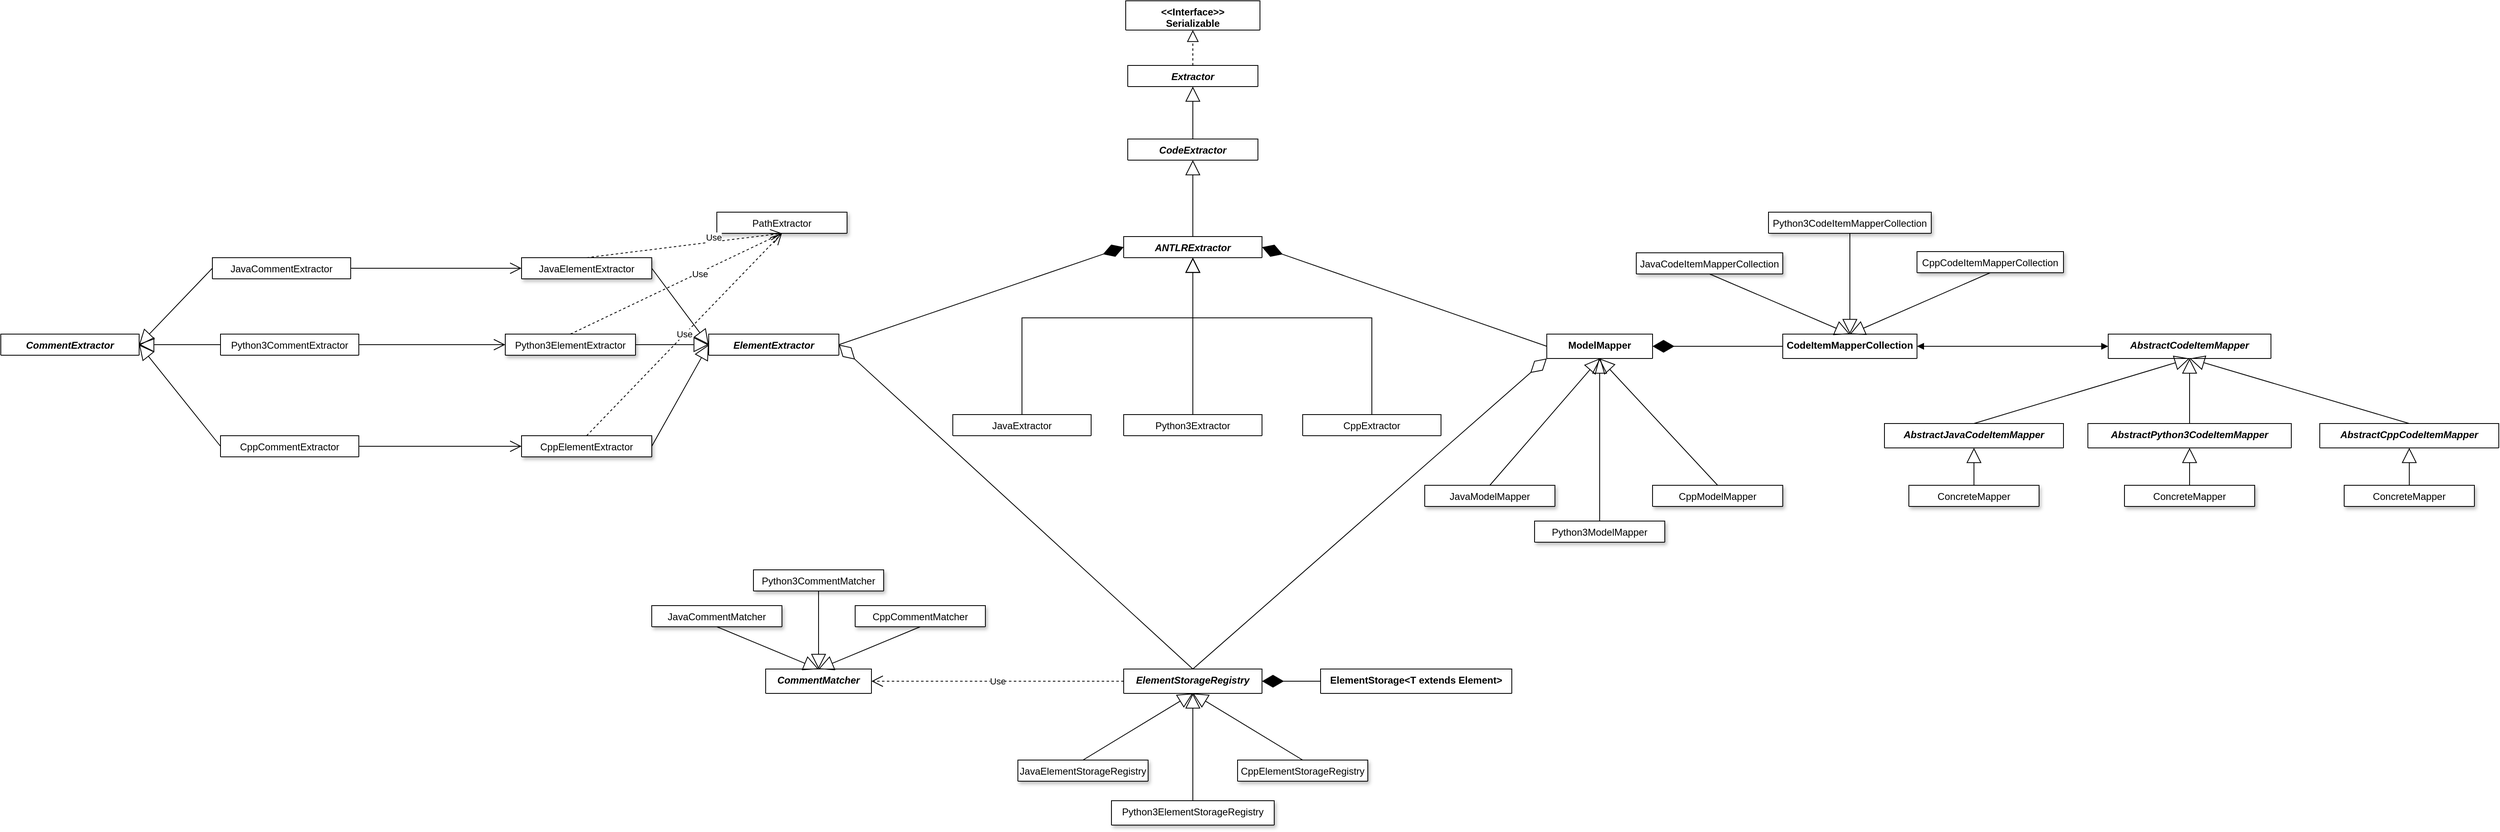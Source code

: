 <mxfile version="26.1.0">
  <diagram id="C5RBs43oDa-KdzZeNtuy" name="Page-1">
    <mxGraphModel dx="3216" dy="1527" grid="1" gridSize="10" guides="1" tooltips="1" connect="1" arrows="1" fold="1" page="1" pageScale="1" pageWidth="827" pageHeight="1169" math="0" shadow="0">
      <root>
        <mxCell id="WIyWlLk6GJQsqaUBKTNV-0" />
        <mxCell id="WIyWlLk6GJQsqaUBKTNV-1" parent="WIyWlLk6GJQsqaUBKTNV-0" />
        <mxCell id="zkfFHV4jXpPFQw0GAbJ--0" value="Extractor" style="swimlane;fontStyle=3;align=center;verticalAlign=top;childLayout=stackLayout;horizontal=1;startSize=26;horizontalStack=0;resizeParent=1;resizeLast=0;collapsible=1;marginBottom=0;rounded=0;shadow=0;strokeWidth=1;" parent="WIyWlLk6GJQsqaUBKTNV-1" vertex="1" collapsed="1">
          <mxGeometry x="685" y="157.5" width="160" height="26" as="geometry">
            <mxRectangle x="70" y="230" width="250" height="190" as="alternateBounds" />
          </mxGeometry>
        </mxCell>
        <mxCell id="zkfFHV4jXpPFQw0GAbJ--1" value="# path: String" style="text;align=left;verticalAlign=top;spacingLeft=4;spacingRight=4;overflow=hidden;rotatable=0;points=[[0,0.5],[1,0.5]];portConstraint=eastwest;" parent="zkfFHV4jXpPFQw0GAbJ--0" vertex="1">
          <mxGeometry y="26" width="250" height="26" as="geometry" />
        </mxCell>
        <mxCell id="zkfFHV4jXpPFQw0GAbJ--4" value="" style="line;html=1;strokeWidth=1;align=left;verticalAlign=middle;spacingTop=-1;spacingLeft=3;spacingRight=3;rotatable=0;labelPosition=right;points=[];portConstraint=eastwest;" parent="zkfFHV4jXpPFQw0GAbJ--0" vertex="1">
          <mxGeometry y="52" width="250" height="8" as="geometry" />
        </mxCell>
        <mxCell id="zkfFHV4jXpPFQw0GAbJ--5" value="+ getPath() : String" style="text;align=left;verticalAlign=top;spacingLeft=4;spacingRight=4;overflow=hidden;rotatable=0;points=[[0,0.5],[1,0.5]];portConstraint=eastwest;" parent="zkfFHV4jXpPFQw0GAbJ--0" vertex="1">
          <mxGeometry y="60" width="250" height="26" as="geometry" />
        </mxCell>
        <mxCell id="oxDfwAe6c3NzlhZEujYv-8" value="+ extractModel(path: String) : Model" style="text;align=left;verticalAlign=top;spacingLeft=4;spacingRight=4;overflow=hidden;rotatable=0;points=[[0,0.5],[1,0.5]];portConstraint=eastwest;" parent="zkfFHV4jXpPFQw0GAbJ--0" vertex="1">
          <mxGeometry y="86" width="250" height="26" as="geometry" />
        </mxCell>
        <mxCell id="oxDfwAe6c3NzlhZEujYv-9" value="+ ectractModel() : Model" style="text;align=left;verticalAlign=top;spacingLeft=4;spacingRight=4;overflow=hidden;rotatable=0;points=[[0,0.5],[1,0.5]];portConstraint=eastwest;fontStyle=2" parent="zkfFHV4jXpPFQw0GAbJ--0" vertex="1">
          <mxGeometry y="112" width="250" height="26" as="geometry" />
        </mxCell>
        <mxCell id="oxDfwAe6c3NzlhZEujYv-10" value="+ getModelId() : String" style="text;align=left;verticalAlign=top;spacingLeft=4;spacingRight=4;overflow=hidden;rotatable=0;points=[[0,0.5],[1,0.5]];portConstraint=eastwest;fontStyle=0" parent="zkfFHV4jXpPFQw0GAbJ--0" vertex="1">
          <mxGeometry y="138" width="250" height="26" as="geometry" />
        </mxCell>
        <mxCell id="oxDfwAe6c3NzlhZEujYv-11" value="+ getModelType() : ModelType" style="text;align=left;verticalAlign=top;spacingLeft=4;spacingRight=4;overflow=hidden;rotatable=0;points=[[0,0.5],[1,0.5]];portConstraint=eastwest;fontStyle=2" parent="zkfFHV4jXpPFQw0GAbJ--0" vertex="1">
          <mxGeometry y="164" width="250" height="26" as="geometry" />
        </mxCell>
        <mxCell id="zkfFHV4jXpPFQw0GAbJ--6" value="CodeExtractor" style="swimlane;fontStyle=3;align=center;verticalAlign=top;childLayout=stackLayout;horizontal=1;startSize=26;horizontalStack=0;resizeParent=1;resizeLast=0;collapsible=1;marginBottom=0;rounded=0;shadow=0;strokeWidth=1;" parent="WIyWlLk6GJQsqaUBKTNV-1" vertex="1" collapsed="1">
          <mxGeometry x="685" y="248" width="160" height="26" as="geometry">
            <mxRectangle x="65" y="486" width="260" height="174" as="alternateBounds" />
          </mxGeometry>
        </mxCell>
        <mxCell id="zkfFHV4jXpPFQw0GAbJ--7" value="- logger : Logger" style="text;align=left;verticalAlign=top;spacingLeft=4;spacingRight=4;overflow=hidden;rotatable=0;points=[[0,0.5],[1,0.5]];portConstraint=eastwest;" parent="zkfFHV4jXpPFQw0GAbJ--6" vertex="1">
          <mxGeometry y="26" width="260" height="26" as="geometry" />
        </mxCell>
        <mxCell id="zkfFHV4jXpPFQw0GAbJ--8" value="- Code_Model_File_Name: String" style="text;align=left;verticalAlign=top;spacingLeft=4;spacingRight=4;overflow=hidden;rotatable=0;points=[[0,0.5],[1,0.5]];portConstraint=eastwest;rounded=0;shadow=0;html=0;" parent="zkfFHV4jXpPFQw0GAbJ--6" vertex="1">
          <mxGeometry y="52" width="260" height="26" as="geometry" />
        </mxCell>
        <mxCell id="zkfFHV4jXpPFQw0GAbJ--11" value="# codeItemRepository: CodeItemRepository" style="text;align=left;verticalAlign=top;spacingLeft=4;spacingRight=4;overflow=hidden;rotatable=0;points=[[0,0.5],[1,0.5]];portConstraint=eastwest;" parent="zkfFHV4jXpPFQw0GAbJ--6" vertex="1">
          <mxGeometry y="78" width="260" height="26" as="geometry" />
        </mxCell>
        <mxCell id="zkfFHV4jXpPFQw0GAbJ--9" value="" style="line;html=1;strokeWidth=1;align=left;verticalAlign=middle;spacingTop=-1;spacingLeft=3;spacingRight=3;rotatable=0;labelPosition=right;points=[];portConstraint=eastwest;" parent="zkfFHV4jXpPFQw0GAbJ--6" vertex="1">
          <mxGeometry y="104" width="260" height="8" as="geometry" />
        </mxCell>
        <mxCell id="oxDfwAe6c3NzlhZEujYv-12" value="+ extractModel() : Model" style="text;align=left;verticalAlign=top;spacingLeft=4;spacingRight=4;overflow=hidden;rotatable=0;points=[[0,0.5],[1,0.5]];portConstraint=eastwest;rounded=0;shadow=0;html=0;fontStyle=2" parent="zkfFHV4jXpPFQw0GAbJ--6" vertex="1">
          <mxGeometry y="112" width="260" height="26" as="geometry" />
        </mxCell>
        <mxCell id="oxDfwAe6c3NzlhZEujYv-13" value="+ getModelType() : ModelType" style="text;align=left;verticalAlign=top;spacingLeft=4;spacingRight=4;overflow=hidden;rotatable=0;points=[[0,0.5],[1,0.5]];portConstraint=eastwest;rounded=0;shadow=0;html=0;" parent="zkfFHV4jXpPFQw0GAbJ--6" vertex="1">
          <mxGeometry y="138" width="260" height="26" as="geometry" />
        </mxCell>
        <mxCell id="zkfFHV4jXpPFQw0GAbJ--13" value="ANTLRExtractor" style="swimlane;fontStyle=3;align=center;verticalAlign=top;childLayout=stackLayout;horizontal=1;startSize=26;horizontalStack=0;resizeParent=1;resizeLast=0;collapsible=1;marginBottom=0;rounded=0;shadow=0;strokeWidth=1;" parent="WIyWlLk6GJQsqaUBKTNV-1" vertex="1" collapsed="1">
          <mxGeometry x="680" y="368" width="170" height="26" as="geometry">
            <mxRectangle x="414" y="590" width="446" height="480" as="alternateBounds" />
          </mxGeometry>
        </mxCell>
        <mxCell id="zkfFHV4jXpPFQw0GAbJ--14" value="+ LANGUAGE : ProgrammingLanguage" style="text;align=left;verticalAlign=top;spacingLeft=4;spacingRight=4;overflow=hidden;rotatable=0;points=[[0,0.5],[1,0.5]];portConstraint=eastwest;" parent="zkfFHV4jXpPFQw0GAbJ--13" vertex="1">
          <mxGeometry y="26" width="446" height="26" as="geometry" />
        </mxCell>
        <mxCell id="oxDfwAe6c3NzlhZEujYv-15" value="- elementExtractor : ElementExtractor" style="text;align=left;verticalAlign=top;spacingLeft=4;spacingRight=4;overflow=hidden;rotatable=0;points=[[0,0.5],[1,0.5]];portConstraint=eastwest;" parent="zkfFHV4jXpPFQw0GAbJ--13" vertex="1">
          <mxGeometry y="52" width="446" height="26" as="geometry" />
        </mxCell>
        <mxCell id="oxDfwAe6c3NzlhZEujYv-26" value="- commentExtractor : CommentExtractor" style="text;align=left;verticalAlign=top;spacingLeft=4;spacingRight=4;overflow=hidden;rotatable=0;points=[[0,0.5],[1,0.5]];portConstraint=eastwest;" parent="zkfFHV4jXpPFQw0GAbJ--13" vertex="1">
          <mxGeometry y="78" width="446" height="26" as="geometry" />
        </mxCell>
        <mxCell id="oxDfwAe6c3NzlhZEujYv-14" value="- mapper : ModelMapper" style="text;align=left;verticalAlign=top;spacingLeft=4;spacingRight=4;overflow=hidden;rotatable=0;points=[[0,0.5],[1,0.5]];portConstraint=eastwest;" parent="zkfFHV4jXpPFQw0GAbJ--13" vertex="1">
          <mxGeometry y="104" width="446" height="26" as="geometry" />
        </mxCell>
        <mxCell id="oxDfwAe6c3NzlhZEujYv-17" value="- contentExtracted : boolean" style="text;align=left;verticalAlign=top;spacingLeft=4;spacingRight=4;overflow=hidden;rotatable=0;points=[[0,0.5],[1,0.5]];portConstraint=eastwest;" parent="zkfFHV4jXpPFQw0GAbJ--13" vertex="1">
          <mxGeometry y="130" width="446" height="26" as="geometry" />
        </mxCell>
        <mxCell id="zkfFHV4jXpPFQw0GAbJ--15" value="" style="line;html=1;strokeWidth=1;align=left;verticalAlign=middle;spacingTop=-1;spacingLeft=3;spacingRight=3;rotatable=0;labelPosition=right;points=[];portConstraint=eastwest;" parent="zkfFHV4jXpPFQw0GAbJ--13" vertex="1">
          <mxGeometry y="156" width="446" height="8" as="geometry" />
        </mxCell>
        <mxCell id="oxDfwAe6c3NzlhZEujYv-19" value="+ extractModel() : Model" style="text;align=left;verticalAlign=top;spacingLeft=4;spacingRight=4;overflow=hidden;rotatable=0;points=[[0,0.5],[1,0.5]];portConstraint=eastwest;" parent="zkfFHV4jXpPFQw0GAbJ--13" vertex="1">
          <mxGeometry y="164" width="446" height="26" as="geometry" />
        </mxCell>
        <mxCell id="oxDfwAe6c3NzlhZEujYv-20" value="+ getElementExtractor() : ElementExtractor" style="text;align=left;verticalAlign=top;spacingLeft=4;spacingRight=4;overflow=hidden;rotatable=0;points=[[0,0.5],[1,0.5]];portConstraint=eastwest;" parent="zkfFHV4jXpPFQw0GAbJ--13" vertex="1">
          <mxGeometry y="190" width="446" height="26" as="geometry" />
        </mxCell>
        <mxCell id="oxDfwAe6c3NzlhZEujYv-21" value="+ getMapper() : Mapper" style="text;align=left;verticalAlign=top;spacingLeft=4;spacingRight=4;overflow=hidden;rotatable=0;points=[[0,0.5],[1,0.5]];portConstraint=eastwest;" parent="zkfFHV4jXpPFQw0GAbJ--13" vertex="1">
          <mxGeometry y="216" width="446" height="26" as="geometry" />
        </mxCell>
        <mxCell id="oxDfwAe6c3NzlhZEujYv-22" value="# setMapper(mapper: Mapper) : void" style="text;align=left;verticalAlign=top;spacingLeft=4;spacingRight=4;overflow=hidden;rotatable=0;points=[[0,0.5],[1,0.5]];portConstraint=eastwest;" parent="zkfFHV4jXpPFQw0GAbJ--13" vertex="1">
          <mxGeometry y="242" width="446" height="26" as="geometry" />
        </mxCell>
        <mxCell id="oxDfwAe6c3NzlhZEujYv-23" value="# setElementExtractor(extractor: ElementExtractor) : void" style="text;align=left;verticalAlign=top;spacingLeft=4;spacingRight=4;overflow=hidden;rotatable=0;points=[[0,0.5],[1,0.5]];portConstraint=eastwest;" parent="zkfFHV4jXpPFQw0GAbJ--13" vertex="1">
          <mxGeometry y="268" width="446" height="26" as="geometry" />
        </mxCell>
        <mxCell id="oxDfwAe6c3NzlhZEujYv-25" value="# setCommentExtractor(extractor: CommentExtractor) : void" style="text;align=left;verticalAlign=top;spacingLeft=4;spacingRight=4;overflow=hidden;rotatable=0;points=[[0,0.5],[1,0.5]];portConstraint=eastwest;" parent="zkfFHV4jXpPFQw0GAbJ--13" vertex="1">
          <mxGeometry y="294" width="446" height="26" as="geometry" />
        </mxCell>
        <mxCell id="oxDfwAe6c3NzlhZEujYv-27" value="# getFiles() : List&lt;Path&gt;" style="text;align=left;verticalAlign=top;spacingLeft=4;spacingRight=4;overflow=hidden;rotatable=0;points=[[0,0.5],[1,0.5]];portConstraint=eastwest;fontStyle=2" parent="zkfFHV4jXpPFQw0GAbJ--13" vertex="1">
          <mxGeometry y="320" width="446" height="26" as="geometry" />
        </mxCell>
        <mxCell id="oxDfwAe6c3NzlhZEujYv-28" value="# buildTokens(file : Path) : CommonTokenStream" style="text;align=left;verticalAlign=top;spacingLeft=4;spacingRight=4;overflow=hidden;rotatable=0;points=[[0,0.5],[1,0.5]];portConstraint=eastwest;fontStyle=2" parent="zkfFHV4jXpPFQw0GAbJ--13" vertex="1">
          <mxGeometry y="346" width="446" height="26" as="geometry" />
        </mxCell>
        <mxCell id="oxDfwAe6c3NzlhZEujYv-29" value="- mapToCodeModel() : void" style="text;align=left;verticalAlign=top;spacingLeft=4;spacingRight=4;overflow=hidden;rotatable=0;points=[[0,0.5],[1,0.5]];portConstraint=eastwest;" parent="zkfFHV4jXpPFQw0GAbJ--13" vertex="1">
          <mxGeometry y="372" width="446" height="26" as="geometry" />
        </mxCell>
        <mxCell id="oxDfwAe6c3NzlhZEujYv-30" value="- extractContent() : void" style="text;align=left;verticalAlign=top;spacingLeft=4;spacingRight=4;overflow=hidden;rotatable=0;points=[[0,0.5],[1,0.5]];portConstraint=eastwest;" parent="zkfFHV4jXpPFQw0GAbJ--13" vertex="1">
          <mxGeometry y="398" width="446" height="26" as="geometry" />
        </mxCell>
        <mxCell id="oxDfwAe6c3NzlhZEujYv-31" value="- extractContentFromTokens(file : Path, stream : CommonTokenStream) : void" style="text;align=left;verticalAlign=top;spacingLeft=4;spacingRight=4;overflow=hidden;rotatable=0;points=[[0,0.5],[1,0.5]];portConstraint=eastwest;" parent="zkfFHV4jXpPFQw0GAbJ--13" vertex="1">
          <mxGeometry y="424" width="446" height="26" as="geometry" />
        </mxCell>
        <mxCell id="oxDfwAe6c3NzlhZEujYv-32" value="- extractComments(file : Path, stream : CommonTokenStream) : void" style="text;align=left;verticalAlign=top;spacingLeft=4;spacingRight=4;overflow=hidden;rotatable=0;points=[[0,0.5],[1,0.5]];portConstraint=eastwest;" parent="zkfFHV4jXpPFQw0GAbJ--13" vertex="1">
          <mxGeometry y="450" width="446" height="26" as="geometry" />
        </mxCell>
        <mxCell id="oxDfwAe6c3NzlhZEujYv-33" value="JavaExtractor" style="swimlane;fontStyle=0;align=center;verticalAlign=top;childLayout=stackLayout;horizontal=1;startSize=26;horizontalStack=0;resizeParent=1;resizeLast=0;collapsible=1;marginBottom=0;rounded=0;shadow=0;strokeWidth=1;" parent="WIyWlLk6GJQsqaUBKTNV-1" vertex="1" collapsed="1">
          <mxGeometry x="470" y="587" width="170" height="26" as="geometry">
            <mxRectangle x="930" y="1130" width="290" height="95" as="alternateBounds" />
          </mxGeometry>
        </mxCell>
        <mxCell id="oxDfwAe6c3NzlhZEujYv-39" value="" style="line;html=1;strokeWidth=1;align=left;verticalAlign=middle;spacingTop=-1;spacingLeft=3;spacingRight=3;rotatable=0;labelPosition=right;points=[];portConstraint=eastwest;" parent="oxDfwAe6c3NzlhZEujYv-33" vertex="1">
          <mxGeometry y="26" width="290" height="8" as="geometry" />
        </mxCell>
        <mxCell id="oxDfwAe6c3NzlhZEujYv-40" value="# getFiles() : List&lt;Path&gt;" style="text;align=left;verticalAlign=top;spacingLeft=4;spacingRight=4;overflow=hidden;rotatable=0;points=[[0,0.5],[1,0.5]];portConstraint=eastwest;" parent="oxDfwAe6c3NzlhZEujYv-33" vertex="1">
          <mxGeometry y="34" width="290" height="26" as="geometry" />
        </mxCell>
        <mxCell id="oxDfwAe6c3NzlhZEujYv-41" value="# buildTokens(file : Path) : CommonTokenStream" style="text;align=left;verticalAlign=top;spacingLeft=4;spacingRight=4;overflow=hidden;rotatable=0;points=[[0,0.5],[1,0.5]];portConstraint=eastwest;" parent="oxDfwAe6c3NzlhZEujYv-33" vertex="1">
          <mxGeometry y="60" width="290" height="26" as="geometry" />
        </mxCell>
        <mxCell id="oxDfwAe6c3NzlhZEujYv-52" value="Python3Extractor" style="swimlane;fontStyle=0;align=center;verticalAlign=top;childLayout=stackLayout;horizontal=1;startSize=26;horizontalStack=0;resizeParent=1;resizeLast=0;collapsible=1;marginBottom=0;rounded=0;shadow=0;strokeWidth=1;" parent="WIyWlLk6GJQsqaUBKTNV-1" vertex="1" collapsed="1">
          <mxGeometry x="680" y="587" width="170" height="26" as="geometry">
            <mxRectangle x="580" y="1130" width="290" height="95" as="alternateBounds" />
          </mxGeometry>
        </mxCell>
        <mxCell id="oxDfwAe6c3NzlhZEujYv-53" value="" style="line;html=1;strokeWidth=1;align=left;verticalAlign=middle;spacingTop=-1;spacingLeft=3;spacingRight=3;rotatable=0;labelPosition=right;points=[];portConstraint=eastwest;" parent="oxDfwAe6c3NzlhZEujYv-52" vertex="1">
          <mxGeometry y="26" width="290" height="8" as="geometry" />
        </mxCell>
        <mxCell id="oxDfwAe6c3NzlhZEujYv-54" value="# getFiles() : List&lt;Path&gt;" style="text;align=left;verticalAlign=top;spacingLeft=4;spacingRight=4;overflow=hidden;rotatable=0;points=[[0,0.5],[1,0.5]];portConstraint=eastwest;" parent="oxDfwAe6c3NzlhZEujYv-52" vertex="1">
          <mxGeometry y="34" width="290" height="26" as="geometry" />
        </mxCell>
        <mxCell id="oxDfwAe6c3NzlhZEujYv-55" value="# buildTokens(file : Path) : CommonTokenStream" style="text;align=left;verticalAlign=top;spacingLeft=4;spacingRight=4;overflow=hidden;rotatable=0;points=[[0,0.5],[1,0.5]];portConstraint=eastwest;" parent="oxDfwAe6c3NzlhZEujYv-52" vertex="1">
          <mxGeometry y="60" width="290" height="26" as="geometry" />
        </mxCell>
        <mxCell id="oxDfwAe6c3NzlhZEujYv-56" value="CppExtractor" style="swimlane;fontStyle=0;align=center;verticalAlign=top;childLayout=stackLayout;horizontal=1;startSize=26;horizontalStack=0;resizeParent=1;resizeLast=0;collapsible=1;marginBottom=0;rounded=0;shadow=0;strokeWidth=1;" parent="WIyWlLk6GJQsqaUBKTNV-1" vertex="1" collapsed="1">
          <mxGeometry x="900" y="587" width="170" height="26" as="geometry">
            <mxRectangle x="200" y="1130" width="290" height="95" as="alternateBounds" />
          </mxGeometry>
        </mxCell>
        <mxCell id="oxDfwAe6c3NzlhZEujYv-57" value="" style="line;html=1;strokeWidth=1;align=left;verticalAlign=middle;spacingTop=-1;spacingLeft=3;spacingRight=3;rotatable=0;labelPosition=right;points=[];portConstraint=eastwest;" parent="oxDfwAe6c3NzlhZEujYv-56" vertex="1">
          <mxGeometry y="26" width="290" height="8" as="geometry" />
        </mxCell>
        <mxCell id="oxDfwAe6c3NzlhZEujYv-58" value="# getFiles() : List&lt;Path&gt;" style="text;align=left;verticalAlign=top;spacingLeft=4;spacingRight=4;overflow=hidden;rotatable=0;points=[[0,0.5],[1,0.5]];portConstraint=eastwest;" parent="oxDfwAe6c3NzlhZEujYv-56" vertex="1">
          <mxGeometry y="34" width="290" height="26" as="geometry" />
        </mxCell>
        <mxCell id="oxDfwAe6c3NzlhZEujYv-59" value="# buildTokens(file : Path) : CommonTokenStream" style="text;align=left;verticalAlign=top;spacingLeft=4;spacingRight=4;overflow=hidden;rotatable=0;points=[[0,0.5],[1,0.5]];portConstraint=eastwest;" parent="oxDfwAe6c3NzlhZEujYv-56" vertex="1">
          <mxGeometry y="60" width="290" height="26" as="geometry" />
        </mxCell>
        <mxCell id="oxDfwAe6c3NzlhZEujYv-60" value="CommentExtractor" style="swimlane;fontStyle=3;align=center;verticalAlign=top;childLayout=stackLayout;horizontal=1;startSize=26;horizontalStack=0;resizeParent=1;resizeLast=0;collapsible=1;marginBottom=0;rounded=0;shadow=0;strokeWidth=1;" parent="WIyWlLk6GJQsqaUBKTNV-1" vertex="1" collapsed="1">
          <mxGeometry x="-700" y="488" width="170" height="26" as="geometry">
            <mxRectangle x="890" y="585" width="500" height="275" as="alternateBounds" />
          </mxGeometry>
        </mxCell>
        <mxCell id="oxDfwAe6c3NzlhZEujYv-61" value="- elementManager : ElementManager" style="text;align=left;verticalAlign=top;spacingLeft=4;spacingRight=4;overflow=hidden;rotatable=0;points=[[0,0.5],[1,0.5]];portConstraint=eastwest;" parent="oxDfwAe6c3NzlhZEujYv-60" vertex="1">
          <mxGeometry y="26" width="500" height="26" as="geometry" />
        </mxCell>
        <mxCell id="oxDfwAe6c3NzlhZEujYv-67" value="- currentComments : List&lt;Comment&gt;" style="text;align=left;verticalAlign=top;spacingLeft=4;spacingRight=4;overflow=hidden;rotatable=0;points=[[0,0.5],[1,0.5]];portConstraint=eastwest;" parent="oxDfwAe6c3NzlhZEujYv-60" vertex="1">
          <mxGeometry y="52" width="500" height="26" as="geometry" />
        </mxCell>
        <mxCell id="oxDfwAe6c3NzlhZEujYv-66" value="" style="line;html=1;strokeWidth=1;align=left;verticalAlign=middle;spacingTop=-1;spacingLeft=3;spacingRight=3;rotatable=0;labelPosition=right;points=[];portConstraint=eastwest;" parent="oxDfwAe6c3NzlhZEujYv-60" vertex="1">
          <mxGeometry y="78" width="500" height="8" as="geometry" />
        </mxCell>
        <mxCell id="oxDfwAe6c3NzlhZEujYv-68" value="+ extract(file : Path, tokens : CommonTokenStream) : void" style="text;align=left;verticalAlign=top;spacingLeft=4;spacingRight=4;overflow=hidden;rotatable=0;points=[[0,0.5],[1,0.5]];portConstraint=eastwest;" parent="oxDfwAe6c3NzlhZEujYv-60" vertex="1">
          <mxGeometry y="86" width="500" height="26" as="geometry" />
        </mxCell>
        <mxCell id="oxDfwAe6c3NzlhZEujYv-69" value="+ getCurrentComments() : List&lt;Comment&gt;" style="text;align=left;verticalAlign=top;spacingLeft=4;spacingRight=4;overflow=hidden;rotatable=0;points=[[0,0.5],[1,0.5]];portConstraint=eastwest;" parent="oxDfwAe6c3NzlhZEujYv-60" vertex="1">
          <mxGeometry y="112" width="500" height="26" as="geometry" />
        </mxCell>
        <mxCell id="oxDfwAe6c3NzlhZEujYv-70" value="# isComment(token : Token) : boolean" style="text;align=left;verticalAlign=top;spacingLeft=4;spacingRight=4;overflow=hidden;rotatable=0;points=[[0,0.5],[1,0.5]];portConstraint=eastwest;fontStyle=2" parent="oxDfwAe6c3NzlhZEujYv-60" vertex="1">
          <mxGeometry y="138" width="500" height="26" as="geometry" />
        </mxCell>
        <mxCell id="oxDfwAe6c3NzlhZEujYv-71" value="# isValidComment(text : String) : boolean" style="text;align=left;verticalAlign=top;spacingLeft=4;spacingRight=4;overflow=hidden;rotatable=0;points=[[0,0.5],[1,0.5]];portConstraint=eastwest;fontStyle=2" parent="oxDfwAe6c3NzlhZEujYv-60" vertex="1">
          <mxGeometry y="164" width="500" height="26" as="geometry" />
        </mxCell>
        <mxCell id="oxDfwAe6c3NzlhZEujYv-73" value="# cleanseComment(text : String) : String" style="text;align=left;verticalAlign=top;spacingLeft=4;spacingRight=4;overflow=hidden;rotatable=0;points=[[0,0.5],[1,0.5]];portConstraint=eastwest;fontStyle=2" parent="oxDfwAe6c3NzlhZEujYv-60" vertex="1">
          <mxGeometry y="190" width="500" height="26" as="geometry" />
        </mxCell>
        <mxCell id="oxDfwAe6c3NzlhZEujYv-75" value="- createCommentElement(text : String, startLine : int, endLine : int, path : String) : Comment" style="text;align=left;verticalAlign=top;spacingLeft=4;spacingRight=4;overflow=hidden;rotatable=0;points=[[0,0.5],[1,0.5]];portConstraint=eastwest;" parent="oxDfwAe6c3NzlhZEujYv-60" vertex="1">
          <mxGeometry y="216" width="500" height="26" as="geometry" />
        </mxCell>
        <mxCell id="oxDfwAe6c3NzlhZEujYv-76" value="- countCommentLines(String text) : int" style="text;align=left;verticalAlign=top;spacingLeft=4;spacingRight=4;overflow=hidden;rotatable=0;points=[[0,0.5],[1,0.5]];portConstraint=eastwest;" parent="oxDfwAe6c3NzlhZEujYv-60" vertex="1">
          <mxGeometry y="242" width="500" height="26" as="geometry" />
        </mxCell>
        <mxCell id="oxDfwAe6c3NzlhZEujYv-80" value="JavaCommentExtractor" style="swimlane;fontStyle=0;align=center;verticalAlign=top;childLayout=stackLayout;horizontal=1;startSize=26;horizontalStack=0;resizeParent=1;resizeLast=0;collapsible=1;marginBottom=0;rounded=0;shadow=0;strokeWidth=1;" parent="WIyWlLk6GJQsqaUBKTNV-1" vertex="1" collapsed="1">
          <mxGeometry x="-440" y="394" width="170" height="26" as="geometry">
            <mxRectangle x="900" y="930" width="290" height="112" as="alternateBounds" />
          </mxGeometry>
        </mxCell>
        <mxCell id="oxDfwAe6c3NzlhZEujYv-81" value="" style="line;html=1;strokeWidth=1;align=left;verticalAlign=middle;spacingTop=-1;spacingLeft=3;spacingRight=3;rotatable=0;labelPosition=right;points=[];portConstraint=eastwest;" parent="oxDfwAe6c3NzlhZEujYv-80" vertex="1">
          <mxGeometry y="26" width="290" height="8" as="geometry" />
        </mxCell>
        <mxCell id="oxDfwAe6c3NzlhZEujYv-82" value="# isComment(token : Token) : boolean" style="text;align=left;verticalAlign=top;spacingLeft=4;spacingRight=4;overflow=hidden;rotatable=0;points=[[0,0.5],[1,0.5]];portConstraint=eastwest;" parent="oxDfwAe6c3NzlhZEujYv-80" vertex="1">
          <mxGeometry y="34" width="290" height="26" as="geometry" />
        </mxCell>
        <mxCell id="oxDfwAe6c3NzlhZEujYv-83" value="# isValidComment(text : String) : boolean" style="text;align=left;verticalAlign=top;spacingLeft=4;spacingRight=4;overflow=hidden;rotatable=0;points=[[0,0.5],[1,0.5]];portConstraint=eastwest;" parent="oxDfwAe6c3NzlhZEujYv-80" vertex="1">
          <mxGeometry y="60" width="290" height="26" as="geometry" />
        </mxCell>
        <mxCell id="oxDfwAe6c3NzlhZEujYv-87" value="# cleanseComment(text : String) : String" style="text;align=left;verticalAlign=top;spacingLeft=4;spacingRight=4;overflow=hidden;rotatable=0;points=[[0,0.5],[1,0.5]];portConstraint=eastwest;" parent="oxDfwAe6c3NzlhZEujYv-80" vertex="1">
          <mxGeometry y="86" width="290" height="26" as="geometry" />
        </mxCell>
        <mxCell id="oxDfwAe6c3NzlhZEujYv-88" value="Python3CommentExtractor" style="swimlane;fontStyle=0;align=center;verticalAlign=top;childLayout=stackLayout;horizontal=1;startSize=26;horizontalStack=0;resizeParent=1;resizeLast=0;collapsible=1;marginBottom=0;rounded=0;shadow=0;strokeWidth=1;" parent="WIyWlLk6GJQsqaUBKTNV-1" vertex="1" collapsed="1">
          <mxGeometry x="-430" y="488" width="170" height="26" as="geometry">
            <mxRectangle x="1210" y="920" width="290" height="112" as="alternateBounds" />
          </mxGeometry>
        </mxCell>
        <mxCell id="oxDfwAe6c3NzlhZEujYv-89" value="" style="line;html=1;strokeWidth=1;align=left;verticalAlign=middle;spacingTop=-1;spacingLeft=3;spacingRight=3;rotatable=0;labelPosition=right;points=[];portConstraint=eastwest;" parent="oxDfwAe6c3NzlhZEujYv-88" vertex="1">
          <mxGeometry y="26" width="290" height="8" as="geometry" />
        </mxCell>
        <mxCell id="oxDfwAe6c3NzlhZEujYv-90" value="# isComment(token : Token) : boolean" style="text;align=left;verticalAlign=top;spacingLeft=4;spacingRight=4;overflow=hidden;rotatable=0;points=[[0,0.5],[1,0.5]];portConstraint=eastwest;" parent="oxDfwAe6c3NzlhZEujYv-88" vertex="1">
          <mxGeometry y="34" width="290" height="26" as="geometry" />
        </mxCell>
        <mxCell id="oxDfwAe6c3NzlhZEujYv-91" value="# isValidComment(text : String) : boolean" style="text;align=left;verticalAlign=top;spacingLeft=4;spacingRight=4;overflow=hidden;rotatable=0;points=[[0,0.5],[1,0.5]];portConstraint=eastwest;" parent="oxDfwAe6c3NzlhZEujYv-88" vertex="1">
          <mxGeometry y="60" width="290" height="26" as="geometry" />
        </mxCell>
        <mxCell id="oxDfwAe6c3NzlhZEujYv-92" value="# cleanseComment(text : String) : String" style="text;align=left;verticalAlign=top;spacingLeft=4;spacingRight=4;overflow=hidden;rotatable=0;points=[[0,0.5],[1,0.5]];portConstraint=eastwest;" parent="oxDfwAe6c3NzlhZEujYv-88" vertex="1">
          <mxGeometry y="86" width="290" height="26" as="geometry" />
        </mxCell>
        <mxCell id="oxDfwAe6c3NzlhZEujYv-93" value="CppCommentExtractor" style="swimlane;fontStyle=0;align=center;verticalAlign=top;childLayout=stackLayout;horizontal=1;startSize=26;horizontalStack=0;resizeParent=1;resizeLast=0;collapsible=1;marginBottom=0;rounded=0;shadow=0;strokeWidth=1;" parent="WIyWlLk6GJQsqaUBKTNV-1" vertex="1" collapsed="1">
          <mxGeometry x="-430" y="613" width="170" height="26" as="geometry">
            <mxRectangle x="1241" y="1060" width="290" height="112" as="alternateBounds" />
          </mxGeometry>
        </mxCell>
        <mxCell id="oxDfwAe6c3NzlhZEujYv-94" value="" style="line;html=1;strokeWidth=1;align=left;verticalAlign=middle;spacingTop=-1;spacingLeft=3;spacingRight=3;rotatable=0;labelPosition=right;points=[];portConstraint=eastwest;" parent="oxDfwAe6c3NzlhZEujYv-93" vertex="1">
          <mxGeometry y="26" width="290" height="8" as="geometry" />
        </mxCell>
        <mxCell id="oxDfwAe6c3NzlhZEujYv-95" value="# isComment(token : Token) : boolean" style="text;align=left;verticalAlign=top;spacingLeft=4;spacingRight=4;overflow=hidden;rotatable=0;points=[[0,0.5],[1,0.5]];portConstraint=eastwest;" parent="oxDfwAe6c3NzlhZEujYv-93" vertex="1">
          <mxGeometry y="34" width="290" height="26" as="geometry" />
        </mxCell>
        <mxCell id="oxDfwAe6c3NzlhZEujYv-96" value="# isValidComment(text : String) : boolean" style="text;align=left;verticalAlign=top;spacingLeft=4;spacingRight=4;overflow=hidden;rotatable=0;points=[[0,0.5],[1,0.5]];portConstraint=eastwest;" parent="oxDfwAe6c3NzlhZEujYv-93" vertex="1">
          <mxGeometry y="60" width="290" height="26" as="geometry" />
        </mxCell>
        <mxCell id="oxDfwAe6c3NzlhZEujYv-97" value="# cleanseComment(text : String) : String" style="text;align=left;verticalAlign=top;spacingLeft=4;spacingRight=4;overflow=hidden;rotatable=0;points=[[0,0.5],[1,0.5]];portConstraint=eastwest;" parent="oxDfwAe6c3NzlhZEujYv-93" vertex="1">
          <mxGeometry y="86" width="290" height="26" as="geometry" />
        </mxCell>
        <mxCell id="oxDfwAe6c3NzlhZEujYv-109" value="JavaElementExtractor" style="swimlane;fontStyle=0;align=center;verticalAlign=top;childLayout=stackLayout;horizontal=1;startSize=26;horizontalStack=0;resizeParent=1;resizeLast=0;collapsible=1;marginBottom=0;rounded=0;shadow=1;strokeWidth=1;" parent="WIyWlLk6GJQsqaUBKTNV-1" vertex="1" collapsed="1">
          <mxGeometry x="-60" y="394" width="160" height="26" as="geometry">
            <mxRectangle x="1630" y="650" width="830" height="640" as="alternateBounds" />
          </mxGeometry>
        </mxCell>
        <mxCell id="oxDfwAe6c3NzlhZEujYv-116" value="- elementManager : JavaElementManager" style="text;align=left;verticalAlign=top;spacingLeft=4;spacingRight=4;overflow=hidden;rotatable=0;points=[[0,0.5],[1,0.5]];portConstraint=eastwest;rounded=0;shadow=0;html=0;" parent="oxDfwAe6c3NzlhZEujYv-109" vertex="1">
          <mxGeometry y="26" width="830" height="26" as="geometry" />
        </mxCell>
        <mxCell id="oxDfwAe6c3NzlhZEujYv-113" value="" style="line;html=1;strokeWidth=1;align=left;verticalAlign=middle;spacingTop=-1;spacingLeft=3;spacingRight=3;rotatable=0;labelPosition=right;points=[];portConstraint=eastwest;" parent="oxDfwAe6c3NzlhZEujYv-109" vertex="1">
          <mxGeometry y="52" width="830" height="8" as="geometry" />
        </mxCell>
        <mxCell id="oxDfwAe6c3NzlhZEujYv-114" value="+ extract(tokens : CommonTokenStream) : void" style="text;align=left;verticalAlign=top;spacingLeft=4;spacingRight=4;overflow=hidden;rotatable=0;points=[[0,0.5],[1,0.5]];portConstraint=eastwest;rounded=0;shadow=0;html=0;fontStyle=0" parent="oxDfwAe6c3NzlhZEujYv-109" vertex="1">
          <mxGeometry y="60" width="830" height="26" as="geometry" />
        </mxCell>
        <mxCell id="oxDfwAe6c3NzlhZEujYv-115" value="+ getElements(manager : ElementManager)" style="text;align=left;verticalAlign=top;spacingLeft=4;spacingRight=4;overflow=hidden;rotatable=0;points=[[0,0.5],[1,0.5]];portConstraint=eastwest;rounded=0;shadow=0;html=0;" parent="oxDfwAe6c3NzlhZEujYv-109" vertex="1">
          <mxGeometry y="86" width="830" height="26" as="geometry" />
        </mxCell>
        <mxCell id="oxDfwAe6c3NzlhZEujYv-117" value="- buildContext(tokens : CommonTokenStream) : CompilationUnitContext" style="text;align=left;verticalAlign=top;spacingLeft=4;spacingRight=4;overflow=hidden;rotatable=0;points=[[0,0.5],[1,0.5]];portConstraint=eastwest;rounded=0;shadow=0;html=0;" parent="oxDfwAe6c3NzlhZEujYv-109" vertex="1">
          <mxGeometry y="112" width="830" height="26" as="geometry" />
        </mxCell>
        <mxCell id="oxDfwAe6c3NzlhZEujYv-118" value="+ visitCompilationUnitContext(ctx : CompilationUnitContext) : void" style="text;align=left;verticalAlign=top;spacingLeft=4;spacingRight=4;overflow=hidden;rotatable=0;points=[[0,0.5],[1,0.5]];portConstraint=eastwest;rounded=0;shadow=0;html=0;" parent="oxDfwAe6c3NzlhZEujYv-109" vertex="1">
          <mxGeometry y="138" width="830" height="26" as="geometry" />
        </mxCell>
        <mxCell id="oxDfwAe6c3NzlhZEujYv-130" value="+ visitClassDeclaration(ctx : ClassDeclarationContext) : void" style="text;align=left;verticalAlign=top;spacingLeft=4;spacingRight=4;overflow=hidden;rotatable=0;points=[[0,0.5],[1,0.5]];portConstraint=eastwest;rounded=0;shadow=0;html=0;" parent="oxDfwAe6c3NzlhZEujYv-109" vertex="1">
          <mxGeometry y="164" width="830" height="26" as="geometry" />
        </mxCell>
        <mxCell id="oxDfwAe6c3NzlhZEujYv-131" value="+ visitEnumDeclaration(ctx : EnumDeclarationContext) : void" style="text;align=left;verticalAlign=top;spacingLeft=4;spacingRight=4;overflow=hidden;rotatable=0;points=[[0,0.5],[1,0.5]];portConstraint=eastwest;rounded=0;shadow=0;html=0;" parent="oxDfwAe6c3NzlhZEujYv-109" vertex="1">
          <mxGeometry y="190" width="830" height="26" as="geometry" />
        </mxCell>
        <mxCell id="oxDfwAe6c3NzlhZEujYv-132" value="+ visitRecordDeclaration(ctx : RecordDeclarationContext) : void" style="text;align=left;verticalAlign=top;spacingLeft=4;spacingRight=4;overflow=hidden;rotatable=0;points=[[0,0.5],[1,0.5]];portConstraint=eastwest;rounded=0;shadow=0;html=0;" parent="oxDfwAe6c3NzlhZEujYv-109" vertex="1">
          <mxGeometry y="216" width="830" height="26" as="geometry" />
        </mxCell>
        <mxCell id="oxDfwAe6c3NzlhZEujYv-133" value="+ visitInterfaceDeclaration(ctx : InterfaceDeclarationContext) : void" style="text;align=left;verticalAlign=top;spacingLeft=4;spacingRight=4;overflow=hidden;rotatable=0;points=[[0,0.5],[1,0.5]];portConstraint=eastwest;rounded=0;shadow=0;html=0;" parent="oxDfwAe6c3NzlhZEujYv-109" vertex="1">
          <mxGeometry y="242" width="830" height="26" as="geometry" />
        </mxCell>
        <mxCell id="oxDfwAe6c3NzlhZEujYv-134" value="+ visitMethodDeclaration(ctx : MethodDeclarationContext) : void" style="text;align=left;verticalAlign=top;spacingLeft=4;spacingRight=4;overflow=hidden;rotatable=0;points=[[0,0.5],[1,0.5]];portConstraint=eastwest;rounded=0;shadow=0;html=0;" parent="oxDfwAe6c3NzlhZEujYv-109" vertex="1">
          <mxGeometry y="268" width="830" height="26" as="geometry" />
        </mxCell>
        <mxCell id="oxDfwAe6c3NzlhZEujYv-135" value="+ visitLocalVariableDeclaration(ctx : LocalVariableDeclarationContext) : void" style="text;align=left;verticalAlign=top;spacingLeft=4;spacingRight=4;overflow=hidden;rotatable=0;points=[[0,0.5],[1,0.5]];portConstraint=eastwest;rounded=0;shadow=0;html=0;" parent="oxDfwAe6c3NzlhZEujYv-109" vertex="1">
          <mxGeometry y="294" width="830" height="26" as="geometry" />
        </mxCell>
        <mxCell id="oxDfwAe6c3NzlhZEujYv-136" value="- extractVariableNames(variableDeclarators : List&lt;VariableDeclaratorContext&gt;) : List&lt;String&gt;" style="text;align=left;verticalAlign=top;spacingLeft=4;spacingRight=4;overflow=hidden;rotatable=0;points=[[0,0.5],[1,0.5]];portConstraint=eastwest;rounded=0;shadow=0;html=0;" parent="oxDfwAe6c3NzlhZEujYv-109" vertex="1">
          <mxGeometry y="320" width="830" height="26" as="geometry" />
        </mxCell>
        <mxCell id="oxDfwAe6c3NzlhZEujYv-137" value="- addVariables(varNames : List&lt;String&gt;, path : String, variableType : String, parent : Parent, int startLine, int endLine) : void" style="text;align=left;verticalAlign=top;spacingLeft=4;spacingRight=4;overflow=hidden;rotatable=0;points=[[0,0.5],[1,0.5]];portConstraint=eastwest;rounded=0;shadow=0;html=0;" parent="oxDfwAe6c3NzlhZEujYv-109" vertex="1">
          <mxGeometry y="346" width="830" height="26" as="geometry" />
        </mxCell>
        <mxCell id="oxDfwAe6c3NzlhZEujYv-140" value="- addVariable(varName : String, path : String, variableType : String, parent : Parent, int startLine, int endLine) : void" style="text;align=left;verticalAlign=top;spacingLeft=4;spacingRight=4;overflow=hidden;rotatable=0;points=[[0,0.5],[1,0.5]];portConstraint=eastwest;rounded=0;shadow=0;html=0;" parent="oxDfwAe6c3NzlhZEujYv-109" vertex="1">
          <mxGeometry y="372" width="830" height="26" as="geometry" />
        </mxCell>
        <mxCell id="oxDfwAe6c3NzlhZEujYv-138" value="- addClass(name : String, path : String, parent : Parent, extendsClass : String, implementedInterfaces : List&lt;String&gt;, startLine : int, endLine : int) : void" style="text;align=left;verticalAlign=top;spacingLeft=4;spacingRight=4;overflow=hidden;rotatable=0;points=[[0,0.5],[1,0.5]];portConstraint=eastwest;rounded=0;shadow=0;html=0;" parent="oxDfwAe6c3NzlhZEujYv-109" vertex="1">
          <mxGeometry y="398" width="830" height="26" as="geometry" />
        </mxCell>
        <mxCell id="oxDfwAe6c3NzlhZEujYv-141" value="- addFunction(name : String, path : String, parent : Parent, startLine : int, endLine : int) : void" style="text;align=left;verticalAlign=top;spacingLeft=4;spacingRight=4;overflow=hidden;rotatable=0;points=[[0,0.5],[1,0.5]];portConstraint=eastwest;rounded=0;shadow=0;html=0;" parent="oxDfwAe6c3NzlhZEujYv-109" vertex="1">
          <mxGeometry y="424" width="830" height="26" as="geometry" />
        </mxCell>
        <mxCell id="oxDfwAe6c3NzlhZEujYv-142" value="- addInterface(name : String, path : String, parent : Parent, startLine : int, endLine : int) : void" style="text;align=left;verticalAlign=top;spacingLeft=4;spacingRight=4;overflow=hidden;rotatable=0;points=[[0,0.5],[1,0.5]];portConstraint=eastwest;rounded=0;shadow=0;html=0;" parent="oxDfwAe6c3NzlhZEujYv-109" vertex="1">
          <mxGeometry y="450" width="830" height="26" as="geometry" />
        </mxCell>
        <mxCell id="oxDfwAe6c3NzlhZEujYv-143" value="- addCompilationUnit(ctx : CompilationUnitContext) : void" style="text;align=left;verticalAlign=top;spacingLeft=4;spacingRight=4;overflow=hidden;rotatable=0;points=[[0,0.5],[1,0.5]];portConstraint=eastwest;rounded=0;shadow=0;html=0;" parent="oxDfwAe6c3NzlhZEujYv-109" vertex="1">
          <mxGeometry y="476" width="830" height="26" as="geometry" />
        </mxCell>
        <mxCell id="oxDfwAe6c3NzlhZEujYv-144" value="- addPackage(packageName : String, packagePath : String ) : void" style="text;align=left;verticalAlign=top;spacingLeft=4;spacingRight=4;overflow=hidden;rotatable=0;points=[[0,0.5],[1,0.5]];portConstraint=eastwest;rounded=0;shadow=0;html=0;" parent="oxDfwAe6c3NzlhZEujYv-109" vertex="1">
          <mxGeometry y="502" width="830" height="26" as="geometry" />
        </mxCell>
        <mxCell id="oxDfwAe6c3NzlhZEujYv-145" value="- extractImplementedInterfaces(ctx : ClassDeclarationContext) : List&lt;String&gt;" style="text;align=left;verticalAlign=top;spacingLeft=4;spacingRight=4;overflow=hidden;rotatable=0;points=[[0,0.5],[1,0.5]];portConstraint=eastwest;rounded=0;shadow=0;html=0;" parent="oxDfwAe6c3NzlhZEujYv-109" vertex="1">
          <mxGeometry y="528" width="830" height="26" as="geometry" />
        </mxCell>
        <mxCell id="oxDfwAe6c3NzlhZEujYv-151" value="- extractImplementedInterfaces(ctx : RecordDeclarationContext) : List&lt;String&gt;" style="text;align=left;verticalAlign=top;spacingLeft=4;spacingRight=4;overflow=hidden;rotatable=0;points=[[0,0.5],[1,0.5]];portConstraint=eastwest;rounded=0;shadow=0;html=0;" parent="oxDfwAe6c3NzlhZEujYv-109" vertex="1">
          <mxGeometry y="554" width="830" height="26" as="geometry" />
        </mxCell>
        <mxCell id="oxDfwAe6c3NzlhZEujYv-152" value="- extractImplementedInterfaces(ctx : TypeListContext) : List&lt;String&gt;" style="text;align=left;verticalAlign=top;spacingLeft=4;spacingRight=4;overflow=hidden;rotatable=0;points=[[0,0.5],[1,0.5]];portConstraint=eastwest;rounded=0;shadow=0;html=0;" parent="oxDfwAe6c3NzlhZEujYv-109" vertex="1">
          <mxGeometry y="580" width="830" height="26" as="geometry" />
        </mxCell>
        <mxCell id="oxDfwAe6c3NzlhZEujYv-146" value="- updatePackageParents(packageName : String, packagePath : String) : void" style="text;align=left;verticalAlign=top;spacingLeft=4;spacingRight=4;overflow=hidden;rotatable=0;points=[[0,0.5],[1,0.5]];portConstraint=eastwest;rounded=0;shadow=0;html=0;" parent="oxDfwAe6c3NzlhZEujYv-109" vertex="1">
          <mxGeometry y="606" width="830" height="26" as="geometry" />
        </mxCell>
        <mxCell id="oxDfwAe6c3NzlhZEujYv-153" value="Python3ElementExtractor" style="swimlane;fontStyle=0;align=center;verticalAlign=top;childLayout=stackLayout;horizontal=1;startSize=26;horizontalStack=0;resizeParent=1;resizeLast=0;collapsible=1;marginBottom=0;rounded=0;shadow=1;strokeWidth=1;" parent="WIyWlLk6GJQsqaUBKTNV-1" vertex="1" collapsed="1">
          <mxGeometry x="-80" y="488" width="160" height="26" as="geometry">
            <mxRectangle x="1600" y="1350" width="640" height="540" as="alternateBounds" />
          </mxGeometry>
        </mxCell>
        <mxCell id="oxDfwAe6c3NzlhZEujYv-154" value="- elementManager : Python3ElementManager" style="text;align=left;verticalAlign=top;spacingLeft=4;spacingRight=4;overflow=hidden;rotatable=0;points=[[0,0.5],[1,0.5]];portConstraint=eastwest;rounded=0;shadow=0;html=0;" parent="oxDfwAe6c3NzlhZEujYv-153" vertex="1">
          <mxGeometry y="26" width="640" height="26" as="geometry" />
        </mxCell>
        <mxCell id="oxDfwAe6c3NzlhZEujYv-155" value="" style="line;html=1;strokeWidth=1;align=left;verticalAlign=middle;spacingTop=-1;spacingLeft=3;spacingRight=3;rotatable=0;labelPosition=right;points=[];portConstraint=eastwest;" parent="oxDfwAe6c3NzlhZEujYv-153" vertex="1">
          <mxGeometry y="52" width="640" height="8" as="geometry" />
        </mxCell>
        <mxCell id="oxDfwAe6c3NzlhZEujYv-156" value="+ extract(tokens : CommonTokenStream) : void" style="text;align=left;verticalAlign=top;spacingLeft=4;spacingRight=4;overflow=hidden;rotatable=0;points=[[0,0.5],[1,0.5]];portConstraint=eastwest;rounded=0;shadow=0;html=0;fontStyle=0" parent="oxDfwAe6c3NzlhZEujYv-153" vertex="1">
          <mxGeometry y="60" width="640" height="26" as="geometry" />
        </mxCell>
        <mxCell id="oxDfwAe6c3NzlhZEujYv-157" value="+ getElements(manager : ElementManager)" style="text;align=left;verticalAlign=top;spacingLeft=4;spacingRight=4;overflow=hidden;rotatable=0;points=[[0,0.5],[1,0.5]];portConstraint=eastwest;rounded=0;shadow=0;html=0;" parent="oxDfwAe6c3NzlhZEujYv-153" vertex="1">
          <mxGeometry y="86" width="640" height="26" as="geometry" />
        </mxCell>
        <mxCell id="oxDfwAe6c3NzlhZEujYv-158" value="- buildContext(tokens : CommonTokenStream) : File_inputContext" style="text;align=left;verticalAlign=top;spacingLeft=4;spacingRight=4;overflow=hidden;rotatable=0;points=[[0,0.5],[1,0.5]];portConstraint=eastwest;rounded=0;shadow=0;html=0;" parent="oxDfwAe6c3NzlhZEujYv-153" vertex="1">
          <mxGeometry y="112" width="640" height="26" as="geometry" />
        </mxCell>
        <mxCell id="oxDfwAe6c3NzlhZEujYv-159" value="+ visitClassdef(ctx : ClassdefContext) : void" style="text;align=left;verticalAlign=top;spacingLeft=4;spacingRight=4;overflow=hidden;rotatable=0;points=[[0,0.5],[1,0.5]];portConstraint=eastwest;rounded=0;shadow=0;html=0;" parent="oxDfwAe6c3NzlhZEujYv-153" vertex="1">
          <mxGeometry y="138" width="640" height="26" as="geometry" />
        </mxCell>
        <mxCell id="oxDfwAe6c3NzlhZEujYv-160" value="+ visitFuncdef(ctx : FuncdefContext) : void" style="text;align=left;verticalAlign=top;spacingLeft=4;spacingRight=4;overflow=hidden;rotatable=0;points=[[0,0.5],[1,0.5]];portConstraint=eastwest;rounded=0;shadow=0;html=0;" parent="oxDfwAe6c3NzlhZEujYv-153" vertex="1">
          <mxGeometry y="164" width="640" height="26" as="geometry" />
        </mxCell>
        <mxCell id="oxDfwAe6c3NzlhZEujYv-161" value="+ visitSimple_stmt(ctx : Simple_stmtContext) : void" style="text;align=left;verticalAlign=top;spacingLeft=4;spacingRight=4;overflow=hidden;rotatable=0;points=[[0,0.5],[1,0.5]];portConstraint=eastwest;rounded=0;shadow=0;html=0;" parent="oxDfwAe6c3NzlhZEujYv-153" vertex="1">
          <mxGeometry y="190" width="640" height="26" as="geometry" />
        </mxCell>
        <mxCell id="oxDfwAe6c3NzlhZEujYv-162" value="+ visitExpr_stmt(ctx : Expr_stmtContext) : void" style="text;align=left;verticalAlign=top;spacingLeft=4;spacingRight=4;overflow=hidden;rotatable=0;points=[[0,0.5],[1,0.5]];portConstraint=eastwest;rounded=0;shadow=0;html=0;" parent="oxDfwAe6c3NzlhZEujYv-153" vertex="1">
          <mxGeometry y="216" width="640" height="26" as="geometry" />
        </mxCell>
        <mxCell id="oxDfwAe6c3NzlhZEujYv-166" value="- getParentClasses(ctx : ClassdefContext) : List&lt;String&gt;" style="text;align=left;verticalAlign=top;spacingLeft=4;spacingRight=4;overflow=hidden;rotatable=0;points=[[0,0.5],[1,0.5]];portConstraint=eastwest;rounded=0;shadow=0;html=0;" parent="oxDfwAe6c3NzlhZEujYv-153" vertex="1">
          <mxGeometry y="242" width="640" height="26" as="geometry" />
        </mxCell>
        <mxCell id="oxDfwAe6c3NzlhZEujYv-167" value="- extractVariablesFromExprStmt(ctx : Expr_stmtContext) : void " style="text;align=left;verticalAlign=top;spacingLeft=4;spacingRight=4;overflow=hidden;rotatable=0;points=[[0,0.5],[1,0.5]];portConstraint=eastwest;rounded=0;shadow=0;html=0;" parent="oxDfwAe6c3NzlhZEujYv-153" vertex="1">
          <mxGeometry y="268" width="640" height="26" as="geometry" />
        </mxCell>
        <mxCell id="oxDfwAe6c3NzlhZEujYv-168" value="- extractVariableNames(variableDeclarators : Testlist_star_exprContext) : List&lt;String&gt;" style="text;align=left;verticalAlign=top;spacingLeft=4;spacingRight=4;overflow=hidden;rotatable=0;points=[[0,0.5],[1,0.5]];portConstraint=eastwest;rounded=0;shadow=0;html=0;" parent="oxDfwAe6c3NzlhZEujYv-153" vertex="1">
          <mxGeometry y="294" width="640" height="26" as="geometry" />
        </mxCell>
        <mxCell id="oxDfwAe6c3NzlhZEujYv-169" value="- inferTypesFromValues(values : List&lt;String&gt;) : List&lt;String&gt;" style="text;align=left;verticalAlign=top;spacingLeft=4;spacingRight=4;overflow=hidden;rotatable=0;points=[[0,0.5],[1,0.5]];portConstraint=eastwest;rounded=0;shadow=0;html=0;" parent="oxDfwAe6c3NzlhZEujYv-153" vertex="1">
          <mxGeometry y="320" width="640" height="26" as="geometry" />
        </mxCell>
        <mxCell id="oxDfwAe6c3NzlhZEujYv-170" value="- inferTypeFromValue(value : String) : String" style="text;align=left;verticalAlign=top;spacingLeft=4;spacingRight=4;overflow=hidden;rotatable=0;points=[[0,0.5],[1,0.5]];portConstraint=eastwest;rounded=0;shadow=0;html=0;" parent="oxDfwAe6c3NzlhZEujYv-153" vertex="1">
          <mxGeometry y="346" width="640" height="26" as="geometry" />
        </mxCell>
        <mxCell id="oxDfwAe6c3NzlhZEujYv-171" value="- addVariable(varName : String, path : String, type : String, parent : Parent, value : String, startLine : int, endLine : int)" style="text;align=left;verticalAlign=top;spacingLeft=4;spacingRight=4;overflow=hidden;rotatable=0;points=[[0,0.5],[1,0.5]];portConstraint=eastwest;rounded=0;shadow=0;html=0;" parent="oxDfwAe6c3NzlhZEujYv-153" vertex="1">
          <mxGeometry y="372" width="640" height="26" as="geometry" />
        </mxCell>
        <mxCell id="oxDfwAe6c3NzlhZEujYv-172" value="- addFunction(name : String, path : String, parent : Parent, startLine : int, endLine : int) : void" style="text;align=left;verticalAlign=top;spacingLeft=4;spacingRight=4;overflow=hidden;rotatable=0;points=[[0,0.5],[1,0.5]];portConstraint=eastwest;rounded=0;shadow=0;html=0;" parent="oxDfwAe6c3NzlhZEujYv-153" vertex="1">
          <mxGeometry y="398" width="640" height="26" as="geometry" />
        </mxCell>
        <mxCell id="oxDfwAe6c3NzlhZEujYv-173" value="- addClass(name : String, path : String, parent : Parent, childClassOf : List&lt;String&gt;, startLine : int, endLine : int) : void" style="text;align=left;verticalAlign=top;spacingLeft=4;spacingRight=4;overflow=hidden;rotatable=0;points=[[0,0.5],[1,0.5]];portConstraint=eastwest;rounded=0;shadow=0;html=0;" parent="oxDfwAe6c3NzlhZEujYv-153" vertex="1">
          <mxGeometry y="424" width="640" height="26" as="geometry" />
        </mxCell>
        <mxCell id="oxDfwAe6c3NzlhZEujYv-174" value="- addModules(ctx : File_inputContext) : void" style="text;align=left;verticalAlign=top;spacingLeft=4;spacingRight=4;overflow=hidden;rotatable=0;points=[[0,0.5],[1,0.5]];portConstraint=eastwest;rounded=0;shadow=0;html=0;" parent="oxDfwAe6c3NzlhZEujYv-153" vertex="1">
          <mxGeometry y="450" width="640" height="26" as="geometry" />
        </mxCell>
        <mxCell id="oxDfwAe6c3NzlhZEujYv-175" value="- addPackage(packagePath : String) : void" style="text;align=left;verticalAlign=top;spacingLeft=4;spacingRight=4;overflow=hidden;rotatable=0;points=[[0,0.5],[1,0.5]];portConstraint=eastwest;rounded=0;shadow=0;html=0;" parent="oxDfwAe6c3NzlhZEujYv-153" vertex="1">
          <mxGeometry y="476" width="640" height="26" as="geometry" />
        </mxCell>
        <mxCell id="oxDfwAe6c3NzlhZEujYv-177" value="- updatePackageParents(packageName : String, packagePath : String) : void" style="text;align=left;verticalAlign=top;spacingLeft=4;spacingRight=4;overflow=hidden;rotatable=0;points=[[0,0.5],[1,0.5]];portConstraint=eastwest;rounded=0;shadow=0;html=0;" parent="oxDfwAe6c3NzlhZEujYv-153" vertex="1">
          <mxGeometry y="502" width="640" height="26" as="geometry" />
        </mxCell>
        <mxCell id="oxDfwAe6c3NzlhZEujYv-178" value="CppElementExtractor" style="swimlane;fontStyle=0;align=center;verticalAlign=top;childLayout=stackLayout;horizontal=1;startSize=26;horizontalStack=0;resizeParent=1;resizeLast=0;collapsible=1;marginBottom=0;rounded=0;shadow=1;strokeWidth=1;" parent="WIyWlLk6GJQsqaUBKTNV-1" vertex="1" collapsed="1">
          <mxGeometry x="-60" y="613" width="160" height="26" as="geometry">
            <mxRectangle x="1640" y="1910" width="700" height="710" as="alternateBounds" />
          </mxGeometry>
        </mxCell>
        <mxCell id="oxDfwAe6c3NzlhZEujYv-179" value="- elementManager : CppElementManager" style="text;align=left;verticalAlign=top;spacingLeft=4;spacingRight=4;overflow=hidden;rotatable=0;points=[[0,0.5],[1,0.5]];portConstraint=eastwest;rounded=0;shadow=0;html=0;" parent="oxDfwAe6c3NzlhZEujYv-178" vertex="1">
          <mxGeometry y="26" width="700" height="26" as="geometry" />
        </mxCell>
        <mxCell id="oxDfwAe6c3NzlhZEujYv-180" value="" style="line;html=1;strokeWidth=1;align=left;verticalAlign=middle;spacingTop=-1;spacingLeft=3;spacingRight=3;rotatable=0;labelPosition=right;points=[];portConstraint=eastwest;" parent="oxDfwAe6c3NzlhZEujYv-178" vertex="1">
          <mxGeometry y="52" width="700" height="8" as="geometry" />
        </mxCell>
        <mxCell id="oxDfwAe6c3NzlhZEujYv-181" value="+ extract(tokens : CommonTokenStream) : void" style="text;align=left;verticalAlign=top;spacingLeft=4;spacingRight=4;overflow=hidden;rotatable=0;points=[[0,0.5],[1,0.5]];portConstraint=eastwest;rounded=0;shadow=0;html=0;fontStyle=0" parent="oxDfwAe6c3NzlhZEujYv-178" vertex="1">
          <mxGeometry y="60" width="700" height="26" as="geometry" />
        </mxCell>
        <mxCell id="oxDfwAe6c3NzlhZEujYv-182" value="+ getElements(manager : ElementManager)" style="text;align=left;verticalAlign=top;spacingLeft=4;spacingRight=4;overflow=hidden;rotatable=0;points=[[0,0.5],[1,0.5]];portConstraint=eastwest;rounded=0;shadow=0;html=0;" parent="oxDfwAe6c3NzlhZEujYv-178" vertex="1">
          <mxGeometry y="86" width="700" height="26" as="geometry" />
        </mxCell>
        <mxCell id="oxDfwAe6c3NzlhZEujYv-183" value="- buildContext(tokens : CommonTokenStream) : TranslationUnitContext" style="text;align=left;verticalAlign=top;spacingLeft=4;spacingRight=4;overflow=hidden;rotatable=0;points=[[0,0.5],[1,0.5]];portConstraint=eastwest;rounded=0;shadow=0;html=0;" parent="oxDfwAe6c3NzlhZEujYv-178" vertex="1">
          <mxGeometry y="112" width="700" height="26" as="geometry" />
        </mxCell>
        <mxCell id="oxDfwAe6c3NzlhZEujYv-184" value="+ visitTranslationUnit(ctx : TranslationUnitContext) : void" style="text;align=left;verticalAlign=top;spacingLeft=4;spacingRight=4;overflow=hidden;rotatable=0;points=[[0,0.5],[1,0.5]];portConstraint=eastwest;rounded=0;shadow=0;html=0;" parent="oxDfwAe6c3NzlhZEujYv-178" vertex="1">
          <mxGeometry y="138" width="700" height="26" as="geometry" />
        </mxCell>
        <mxCell id="oxDfwAe6c3NzlhZEujYv-185" value="+ visitDeclaration(ctx : DeclarationContext) : void" style="text;align=left;verticalAlign=top;spacingLeft=4;spacingRight=4;overflow=hidden;rotatable=0;points=[[0,0.5],[1,0.5]];portConstraint=eastwest;rounded=0;shadow=0;html=0;" parent="oxDfwAe6c3NzlhZEujYv-178" vertex="1">
          <mxGeometry y="164" width="700" height="26" as="geometry" />
        </mxCell>
        <mxCell id="oxDfwAe6c3NzlhZEujYv-186" value="+ visitNamespaceDefinition(ctx : NamespaceDefinitionContext) : void" style="text;align=left;verticalAlign=top;spacingLeft=4;spacingRight=4;overflow=hidden;rotatable=0;points=[[0,0.5],[1,0.5]];portConstraint=eastwest;rounded=0;shadow=0;html=0;" parent="oxDfwAe6c3NzlhZEujYv-178" vertex="1">
          <mxGeometry y="190" width="700" height="26" as="geometry" />
        </mxCell>
        <mxCell id="oxDfwAe6c3NzlhZEujYv-187" value="+ visitBlockDeclaration(ctx : BlockDeclarationContext) : void" style="text;align=left;verticalAlign=top;spacingLeft=4;spacingRight=4;overflow=hidden;rotatable=0;points=[[0,0.5],[1,0.5]];portConstraint=eastwest;rounded=0;shadow=0;html=0;" parent="oxDfwAe6c3NzlhZEujYv-178" vertex="1">
          <mxGeometry y="216" width="700" height="26" as="geometry" />
        </mxCell>
        <mxCell id="oxDfwAe6c3NzlhZEujYv-188" value="+ visitFunctionDefinition(ctx : FunctionDefinitionContext) : void" style="text;align=left;verticalAlign=top;spacingLeft=4;spacingRight=4;overflow=hidden;rotatable=0;points=[[0,0.5],[1,0.5]];portConstraint=eastwest;rounded=0;shadow=0;html=0;" parent="oxDfwAe6c3NzlhZEujYv-178" vertex="1">
          <mxGeometry y="242" width="700" height="26" as="geometry" />
        </mxCell>
        <mxCell id="oxDfwAe6c3NzlhZEujYv-199" value="+ visitFunctionBody(ctx : FunctionBodyContext) : void" style="text;align=left;verticalAlign=top;spacingLeft=4;spacingRight=4;overflow=hidden;rotatable=0;points=[[0,0.5],[1,0.5]];portConstraint=eastwest;rounded=0;shadow=0;html=0;" parent="oxDfwAe6c3NzlhZEujYv-178" vertex="1">
          <mxGeometry y="268" width="700" height="26" as="geometry" />
        </mxCell>
        <mxCell id="oxDfwAe6c3NzlhZEujYv-189" value="+ visitSimpleDeclaration(ctx : SimpleDeclarationContext) : void" style="text;align=left;verticalAlign=top;spacingLeft=4;spacingRight=4;overflow=hidden;rotatable=0;points=[[0,0.5],[1,0.5]];portConstraint=eastwest;rounded=0;shadow=0;html=0;" parent="oxDfwAe6c3NzlhZEujYv-178" vertex="1">
          <mxGeometry y="294" width="700" height="26" as="geometry" />
        </mxCell>
        <mxCell id="oxDfwAe6c3NzlhZEujYv-190" value="+ visitClassSpecifier(ctx : ClassSpecifierContext) : void" style="text;align=left;verticalAlign=top;spacingLeft=4;spacingRight=4;overflow=hidden;rotatable=0;points=[[0,0.5],[1,0.5]];portConstraint=eastwest;rounded=0;shadow=0;html=0;" parent="oxDfwAe6c3NzlhZEujYv-178" vertex="1">
          <mxGeometry y="320" width="700" height="26" as="geometry" />
        </mxCell>
        <mxCell id="oxDfwAe6c3NzlhZEujYv-191" value="- extractNamespace(ctx : NamespaceDefinitionContext) : void" style="text;align=left;verticalAlign=top;spacingLeft=4;spacingRight=4;overflow=hidden;rotatable=0;points=[[0,0.5],[1,0.5]];portConstraint=eastwest;rounded=0;shadow=0;html=0;" parent="oxDfwAe6c3NzlhZEujYv-178" vertex="1">
          <mxGeometry y="346" width="700" height="26" as="geometry" />
        </mxCell>
        <mxCell id="oxDfwAe6c3NzlhZEujYv-192" value="- extractClass(ctx : ClassSpecifierContext) : void" style="text;align=left;verticalAlign=top;spacingLeft=4;spacingRight=4;overflow=hidden;rotatable=0;points=[[0,0.5],[1,0.5]];portConstraint=eastwest;rounded=0;shadow=0;html=0;" parent="oxDfwAe6c3NzlhZEujYv-178" vertex="1">
          <mxGeometry y="372" width="700" height="26" as="geometry" />
        </mxCell>
        <mxCell id="oxDfwAe6c3NzlhZEujYv-193" value="- extractVariablesFromClass(ctx : ClassSpecifierContext) : void" style="text;align=left;verticalAlign=top;spacingLeft=4;spacingRight=4;overflow=hidden;rotatable=0;points=[[0,0.5],[1,0.5]];portConstraint=eastwest;rounded=0;shadow=0;html=0;" parent="oxDfwAe6c3NzlhZEujYv-178" vertex="1">
          <mxGeometry y="398" width="700" height="26" as="geometry" />
        </mxCell>
        <mxCell id="oxDfwAe6c3NzlhZEujYv-194" value="- extractVariable(ctx : MemberdeclarationContext) : void" style="text;align=left;verticalAlign=top;spacingLeft=4;spacingRight=4;overflow=hidden;rotatable=0;points=[[0,0.5],[1,0.5]];portConstraint=eastwest;rounded=0;shadow=0;html=0;" parent="oxDfwAe6c3NzlhZEujYv-178" vertex="1">
          <mxGeometry y="424" width="700" height="26" as="geometry" />
        </mxCell>
        <mxCell id="oxDfwAe6c3NzlhZEujYv-200" value="- extractVariable(ctx : SimpleDeclarationContext) : void" style="text;align=left;verticalAlign=top;spacingLeft=4;spacingRight=4;overflow=hidden;rotatable=0;points=[[0,0.5],[1,0.5]];portConstraint=eastwest;rounded=0;shadow=0;html=0;" parent="oxDfwAe6c3NzlhZEujYv-178" vertex="1">
          <mxGeometry y="450" width="700" height="26" as="geometry" />
        </mxCell>
        <mxCell id="oxDfwAe6c3NzlhZEujYv-195" value="- extractVariableNames(ctx : MemberDeclaratorListContext) : void" style="text;align=left;verticalAlign=top;spacingLeft=4;spacingRight=4;overflow=hidden;rotatable=0;points=[[0,0.5],[1,0.5]];portConstraint=eastwest;rounded=0;shadow=0;html=0;" parent="oxDfwAe6c3NzlhZEujYv-178" vertex="1">
          <mxGeometry y="476" width="700" height="26" as="geometry" />
        </mxCell>
        <mxCell id="oxDfwAe6c3NzlhZEujYv-201" value="- extractVariableNames(ctx : InitDeclaratorListContext) : void" style="text;align=left;verticalAlign=top;spacingLeft=4;spacingRight=4;overflow=hidden;rotatable=0;points=[[0,0.5],[1,0.5]];portConstraint=eastwest;rounded=0;shadow=0;html=0;" parent="oxDfwAe6c3NzlhZEujYv-178" vertex="1">
          <mxGeometry y="502" width="700" height="26" as="geometry" />
        </mxCell>
        <mxCell id="oxDfwAe6c3NzlhZEujYv-196" value="- getInherits(ctx : ClassSpecifierContext) : List&lt;String" style="text;align=left;verticalAlign=top;spacingLeft=4;spacingRight=4;overflow=hidden;rotatable=0;points=[[0,0.5],[1,0.5]];portConstraint=eastwest;rounded=0;shadow=0;html=0;" parent="oxDfwAe6c3NzlhZEujYv-178" vertex="1">
          <mxGeometry y="528" width="700" height="26" as="geometry" />
        </mxCell>
        <mxCell id="oxDfwAe6c3NzlhZEujYv-197" value="- addVariables(varNames : List&lt;String&gt;, path : String, variableType : String, parent : Parent, startLine : int, endLine : int) : void" style="text;align=left;verticalAlign=top;spacingLeft=4;spacingRight=4;overflow=hidden;rotatable=0;points=[[0,0.5],[1,0.5]];portConstraint=eastwest;rounded=0;shadow=0;html=0;" parent="oxDfwAe6c3NzlhZEujYv-178" vertex="1">
          <mxGeometry y="554" width="700" height="26" as="geometry" />
        </mxCell>
        <mxCell id="oxDfwAe6c3NzlhZEujYv-202" value="- addVariable(varName : String, path : String, variableType : String, parent : Parent, startLine : int, endLine : int) : void" style="text;align=left;verticalAlign=top;spacingLeft=4;spacingRight=4;overflow=hidden;rotatable=0;points=[[0,0.5],[1,0.5]];portConstraint=eastwest;rounded=0;shadow=0;html=0;" parent="oxDfwAe6c3NzlhZEujYv-178" vertex="1">
          <mxGeometry y="580" width="700" height="26" as="geometry" />
        </mxCell>
        <mxCell id="oxDfwAe6c3NzlhZEujYv-203" value="- addFunction(name : String, path : String, parent : Parent, startLine : int, endLine : int) : void" style="text;align=left;verticalAlign=top;spacingLeft=4;spacingRight=4;overflow=hidden;rotatable=0;points=[[0,0.5],[1,0.5]];portConstraint=eastwest;rounded=0;shadow=0;html=0;" parent="oxDfwAe6c3NzlhZEujYv-178" vertex="1">
          <mxGeometry y="606" width="700" height="26" as="geometry" />
        </mxCell>
        <mxCell id="oxDfwAe6c3NzlhZEujYv-204" value="- addClass(name : String, path : String, parent : Parent, inherits : List&lt;String&gt;, startLine : int, endLine : int) : void" style="text;align=left;verticalAlign=top;spacingLeft=4;spacingRight=4;overflow=hidden;rotatable=0;points=[[0,0.5],[1,0.5]];portConstraint=eastwest;rounded=0;shadow=0;html=0;" parent="oxDfwAe6c3NzlhZEujYv-178" vertex="1">
          <mxGeometry y="632" width="700" height="26" as="geometry" />
        </mxCell>
        <mxCell id="oxDfwAe6c3NzlhZEujYv-205" value="- addNamespace(name : String, path : String, parent : Parent, startLine : int, endLine : int) : void" style="text;align=left;verticalAlign=top;spacingLeft=4;spacingRight=4;overflow=hidden;rotatable=0;points=[[0,0.5],[1,0.5]];portConstraint=eastwest;rounded=0;shadow=0;html=0;" parent="oxDfwAe6c3NzlhZEujYv-178" vertex="1">
          <mxGeometry y="658" width="700" height="26" as="geometry" />
        </mxCell>
        <mxCell id="oxDfwAe6c3NzlhZEujYv-206" value="- addFile(ctx : TranslationUnitContext) : void" style="text;align=left;verticalAlign=top;spacingLeft=4;spacingRight=4;overflow=hidden;rotatable=0;points=[[0,0.5],[1,0.5]];portConstraint=eastwest;rounded=0;shadow=0;html=0;" parent="oxDfwAe6c3NzlhZEujYv-178" vertex="1">
          <mxGeometry y="684" width="700" height="26" as="geometry" />
        </mxCell>
        <mxCell id="oxDfwAe6c3NzlhZEujYv-207" value="" style="endArrow=block;endSize=16;endFill=0;html=1;rounded=0;entryX=0.5;entryY=1;entryDx=0;entryDy=0;exitX=0.5;exitY=0;exitDx=0;exitDy=0;" parent="WIyWlLk6GJQsqaUBKTNV-1" source="zkfFHV4jXpPFQw0GAbJ--6" target="zkfFHV4jXpPFQw0GAbJ--0" edge="1">
          <mxGeometry width="160" relative="1" as="geometry">
            <mxPoint x="810" y="528" as="sourcePoint" />
            <mxPoint x="970" y="528" as="targetPoint" />
          </mxGeometry>
        </mxCell>
        <mxCell id="oxDfwAe6c3NzlhZEujYv-208" value="" style="endArrow=block;endSize=16;endFill=0;html=1;rounded=0;exitX=0.5;exitY=0;exitDx=0;exitDy=0;entryX=0.5;entryY=1;entryDx=0;entryDy=0;" parent="WIyWlLk6GJQsqaUBKTNV-1" source="zkfFHV4jXpPFQw0GAbJ--13" target="zkfFHV4jXpPFQw0GAbJ--6" edge="1">
          <mxGeometry width="160" relative="1" as="geometry">
            <mxPoint x="485" y="524" as="sourcePoint" />
            <mxPoint x="490" y="658" as="targetPoint" />
          </mxGeometry>
        </mxCell>
        <mxCell id="oxDfwAe6c3NzlhZEujYv-209" value="" style="endArrow=block;dashed=1;endFill=0;endSize=12;html=1;rounded=0;entryX=0.5;entryY=1;entryDx=0;entryDy=0;exitX=0.5;exitY=0;exitDx=0;exitDy=0;" parent="WIyWlLk6GJQsqaUBKTNV-1" source="zkfFHV4jXpPFQw0GAbJ--0" target="e4ImrdiEV3El-CMQHUWS-18" edge="1">
          <mxGeometry width="160" relative="1" as="geometry">
            <mxPoint x="810" y="528" as="sourcePoint" />
            <mxPoint x="765" y="114" as="targetPoint" />
          </mxGeometry>
        </mxCell>
        <mxCell id="oxDfwAe6c3NzlhZEujYv-210" value="" style="endArrow=block;endSize=16;endFill=0;html=1;rounded=0;entryX=0.5;entryY=1;entryDx=0;entryDy=0;exitX=0.5;exitY=0;exitDx=0;exitDy=0;" parent="WIyWlLk6GJQsqaUBKTNV-1" source="oxDfwAe6c3NzlhZEujYv-33" target="zkfFHV4jXpPFQw0GAbJ--13" edge="1">
          <mxGeometry width="160" relative="1" as="geometry">
            <mxPoint x="510" y="538" as="sourcePoint" />
            <mxPoint x="465" y="264" as="targetPoint" />
            <Array as="points">
              <mxPoint x="555" y="468" />
              <mxPoint x="765" y="468" />
            </Array>
          </mxGeometry>
        </mxCell>
        <mxCell id="oxDfwAe6c3NzlhZEujYv-211" value="" style="endArrow=block;endSize=16;endFill=0;html=1;rounded=0;entryX=0.5;entryY=1;entryDx=0;entryDy=0;exitX=0.5;exitY=0;exitDx=0;exitDy=0;" parent="WIyWlLk6GJQsqaUBKTNV-1" source="oxDfwAe6c3NzlhZEujYv-56" target="zkfFHV4jXpPFQw0GAbJ--13" edge="1">
          <mxGeometry width="160" relative="1" as="geometry">
            <mxPoint x="1010" y="558" as="sourcePoint" />
            <mxPoint x="465" y="264" as="targetPoint" />
            <Array as="points">
              <mxPoint x="985" y="468" />
              <mxPoint x="765" y="468" />
            </Array>
          </mxGeometry>
        </mxCell>
        <mxCell id="oxDfwAe6c3NzlhZEujYv-212" value="" style="endArrow=block;endSize=16;endFill=0;html=1;rounded=0;exitX=0.5;exitY=0;exitDx=0;exitDy=0;entryX=0.5;entryY=1;entryDx=0;entryDy=0;" parent="WIyWlLk6GJQsqaUBKTNV-1" source="oxDfwAe6c3NzlhZEujYv-52" target="zkfFHV4jXpPFQw0GAbJ--13" edge="1">
          <mxGeometry width="160" relative="1" as="geometry">
            <mxPoint x="775" y="378" as="sourcePoint" />
            <mxPoint x="780" y="408" as="targetPoint" />
          </mxGeometry>
        </mxCell>
        <mxCell id="oxDfwAe6c3NzlhZEujYv-215" value="" style="endArrow=block;endSize=16;endFill=0;html=1;rounded=0;exitX=0;exitY=0.5;exitDx=0;exitDy=0;entryX=1;entryY=0.5;entryDx=0;entryDy=0;" parent="WIyWlLk6GJQsqaUBKTNV-1" source="oxDfwAe6c3NzlhZEujYv-88" target="oxDfwAe6c3NzlhZEujYv-60" edge="1">
          <mxGeometry width="160" relative="1" as="geometry">
            <mxPoint x="-370" y="840" as="sourcePoint" />
            <mxPoint x="-890" y="498" as="targetPoint" />
          </mxGeometry>
        </mxCell>
        <mxCell id="4_Cokz92HO-RgEl96AFD-55" value="PathExtractor" style="swimlane;fontStyle=0;align=center;verticalAlign=top;childLayout=stackLayout;horizontal=1;startSize=26;horizontalStack=0;resizeParent=1;resizeLast=0;collapsible=1;marginBottom=0;rounded=0;shadow=1;strokeWidth=1;" parent="WIyWlLk6GJQsqaUBKTNV-1" vertex="1" collapsed="1">
          <mxGeometry x="180" y="338" width="160" height="26" as="geometry">
            <mxRectangle x="-987" y="1380" width="560" height="200" as="alternateBounds" />
          </mxGeometry>
        </mxCell>
        <mxCell id="4_Cokz92HO-RgEl96AFD-56" value="..." style="text;align=left;verticalAlign=top;spacingLeft=4;spacingRight=4;overflow=hidden;rotatable=0;points=[[0,0.5],[1,0.5]];portConstraint=eastwest;rounded=0;shadow=0;html=0;" parent="4_Cokz92HO-RgEl96AFD-55" vertex="1">
          <mxGeometry y="26" width="560" height="26" as="geometry" />
        </mxCell>
        <mxCell id="4_Cokz92HO-RgEl96AFD-57" value="" style="line;html=1;strokeWidth=1;align=left;verticalAlign=middle;spacingTop=-1;spacingLeft=3;spacingRight=3;rotatable=0;labelPosition=right;points=[];portConstraint=eastwest;" parent="4_Cokz92HO-RgEl96AFD-55" vertex="1">
          <mxGeometry y="52" width="560" height="8" as="geometry" />
        </mxCell>
        <mxCell id="4_Cokz92HO-RgEl96AFD-68" value="Use" style="endArrow=open;endSize=12;dashed=1;html=1;rounded=0;exitX=0.5;exitY=0;exitDx=0;exitDy=0;entryX=0.5;entryY=1;entryDx=0;entryDy=0;" parent="WIyWlLk6GJQsqaUBKTNV-1" source="oxDfwAe6c3NzlhZEujYv-178" target="4_Cokz92HO-RgEl96AFD-55" edge="1">
          <mxGeometry width="160" relative="1" as="geometry">
            <mxPoint x="-225" y="914" as="sourcePoint" />
            <mxPoint x="280" y="398" as="targetPoint" />
          </mxGeometry>
        </mxCell>
        <mxCell id="4_Cokz92HO-RgEl96AFD-73" value="&lt;i&gt;ElementStorageRegistry&lt;/i&gt;" style="swimlane;fontStyle=1;align=center;verticalAlign=top;childLayout=stackLayout;horizontal=1;startSize=30;horizontalStack=0;resizeParent=1;resizeParentMax=0;resizeLast=0;collapsible=1;marginBottom=0;whiteSpace=wrap;html=1;" parent="WIyWlLk6GJQsqaUBKTNV-1" vertex="1" collapsed="1">
          <mxGeometry x="680" y="900" width="170" height="30" as="geometry">
            <mxRectangle x="-470" y="1360" width="160" height="86" as="alternateBounds" />
          </mxGeometry>
        </mxCell>
        <mxCell id="4_Cokz92HO-RgEl96AFD-74" value="+ field: type" style="text;strokeColor=none;fillColor=none;align=left;verticalAlign=top;spacingLeft=4;spacingRight=4;overflow=hidden;rotatable=0;points=[[0,0.5],[1,0.5]];portConstraint=eastwest;whiteSpace=wrap;html=1;" parent="4_Cokz92HO-RgEl96AFD-73" vertex="1">
          <mxGeometry y="26" width="160" height="26" as="geometry" />
        </mxCell>
        <mxCell id="4_Cokz92HO-RgEl96AFD-75" value="" style="line;strokeWidth=1;fillColor=none;align=left;verticalAlign=middle;spacingTop=-1;spacingLeft=3;spacingRight=3;rotatable=0;labelPosition=right;points=[];portConstraint=eastwest;strokeColor=inherit;" parent="4_Cokz92HO-RgEl96AFD-73" vertex="1">
          <mxGeometry y="52" width="160" height="8" as="geometry" />
        </mxCell>
        <mxCell id="4_Cokz92HO-RgEl96AFD-76" value="+ method(type): type" style="text;strokeColor=none;fillColor=none;align=left;verticalAlign=top;spacingLeft=4;spacingRight=4;overflow=hidden;rotatable=0;points=[[0,0.5],[1,0.5]];portConstraint=eastwest;whiteSpace=wrap;html=1;" parent="4_Cokz92HO-RgEl96AFD-73" vertex="1">
          <mxGeometry y="60" width="160" height="26" as="geometry" />
        </mxCell>
        <mxCell id="4_Cokz92HO-RgEl96AFD-77" value="ElementStorage&amp;lt;T extends Element&amp;gt;" style="swimlane;fontStyle=1;align=center;verticalAlign=top;childLayout=stackLayout;horizontal=1;startSize=30;horizontalStack=0;resizeParent=1;resizeParentMax=0;resizeLast=0;collapsible=1;marginBottom=0;whiteSpace=wrap;html=1;" parent="WIyWlLk6GJQsqaUBKTNV-1" vertex="1" collapsed="1">
          <mxGeometry x="922" y="900" width="235" height="30" as="geometry">
            <mxRectangle x="-470" y="1360" width="160" height="86" as="alternateBounds" />
          </mxGeometry>
        </mxCell>
        <mxCell id="4_Cokz92HO-RgEl96AFD-78" value="+ field: type" style="text;strokeColor=none;fillColor=none;align=left;verticalAlign=top;spacingLeft=4;spacingRight=4;overflow=hidden;rotatable=0;points=[[0,0.5],[1,0.5]];portConstraint=eastwest;whiteSpace=wrap;html=1;" parent="4_Cokz92HO-RgEl96AFD-77" vertex="1">
          <mxGeometry y="26" width="160" height="26" as="geometry" />
        </mxCell>
        <mxCell id="4_Cokz92HO-RgEl96AFD-79" value="" style="line;strokeWidth=1;fillColor=none;align=left;verticalAlign=middle;spacingTop=-1;spacingLeft=3;spacingRight=3;rotatable=0;labelPosition=right;points=[];portConstraint=eastwest;strokeColor=inherit;" parent="4_Cokz92HO-RgEl96AFD-77" vertex="1">
          <mxGeometry y="52" width="160" height="8" as="geometry" />
        </mxCell>
        <mxCell id="4_Cokz92HO-RgEl96AFD-80" value="+ method(type): type" style="text;strokeColor=none;fillColor=none;align=left;verticalAlign=top;spacingLeft=4;spacingRight=4;overflow=hidden;rotatable=0;points=[[0,0.5],[1,0.5]];portConstraint=eastwest;whiteSpace=wrap;html=1;" parent="4_Cokz92HO-RgEl96AFD-77" vertex="1">
          <mxGeometry y="60" width="160" height="26" as="geometry" />
        </mxCell>
        <mxCell id="4_Cokz92HO-RgEl96AFD-96" value="JavaElementStorageRegistry" style="swimlane;fontStyle=0;align=center;verticalAlign=top;childLayout=stackLayout;horizontal=1;startSize=26;horizontalStack=0;resizeParent=1;resizeLast=0;collapsible=1;marginBottom=0;rounded=0;shadow=1;strokeWidth=1;" parent="WIyWlLk6GJQsqaUBKTNV-1" vertex="1" collapsed="1">
          <mxGeometry x="550" y="1012" width="160" height="26" as="geometry">
            <mxRectangle x="-987" y="1380" width="560" height="200" as="alternateBounds" />
          </mxGeometry>
        </mxCell>
        <mxCell id="4_Cokz92HO-RgEl96AFD-97" value="..." style="text;align=left;verticalAlign=top;spacingLeft=4;spacingRight=4;overflow=hidden;rotatable=0;points=[[0,0.5],[1,0.5]];portConstraint=eastwest;rounded=0;shadow=0;html=0;" parent="4_Cokz92HO-RgEl96AFD-96" vertex="1">
          <mxGeometry y="26" width="560" height="26" as="geometry" />
        </mxCell>
        <mxCell id="4_Cokz92HO-RgEl96AFD-98" value="" style="line;html=1;strokeWidth=1;align=left;verticalAlign=middle;spacingTop=-1;spacingLeft=3;spacingRight=3;rotatable=0;labelPosition=right;points=[];portConstraint=eastwest;" parent="4_Cokz92HO-RgEl96AFD-96" vertex="1">
          <mxGeometry y="52" width="560" height="8" as="geometry" />
        </mxCell>
        <mxCell id="4_Cokz92HO-RgEl96AFD-99" value="Python3ElementStorageRegistry" style="swimlane;fontStyle=0;align=center;verticalAlign=top;childLayout=stackLayout;horizontal=1;startSize=30;horizontalStack=0;resizeParent=1;resizeLast=0;collapsible=1;marginBottom=0;rounded=0;shadow=1;strokeWidth=1;" parent="WIyWlLk6GJQsqaUBKTNV-1" vertex="1" collapsed="1">
          <mxGeometry x="665" y="1062" width="200" height="30" as="geometry">
            <mxRectangle x="-987" y="1380" width="560" height="200" as="alternateBounds" />
          </mxGeometry>
        </mxCell>
        <mxCell id="4_Cokz92HO-RgEl96AFD-100" value="..." style="text;align=left;verticalAlign=top;spacingLeft=4;spacingRight=4;overflow=hidden;rotatable=0;points=[[0,0.5],[1,0.5]];portConstraint=eastwest;rounded=0;shadow=0;html=0;" parent="4_Cokz92HO-RgEl96AFD-99" vertex="1">
          <mxGeometry y="26" width="560" height="26" as="geometry" />
        </mxCell>
        <mxCell id="4_Cokz92HO-RgEl96AFD-101" value="" style="line;html=1;strokeWidth=1;align=left;verticalAlign=middle;spacingTop=-1;spacingLeft=3;spacingRight=3;rotatable=0;labelPosition=right;points=[];portConstraint=eastwest;" parent="4_Cokz92HO-RgEl96AFD-99" vertex="1">
          <mxGeometry y="52" width="560" height="8" as="geometry" />
        </mxCell>
        <mxCell id="4_Cokz92HO-RgEl96AFD-105" value="CppElementStorageRegistry" style="swimlane;fontStyle=0;align=center;verticalAlign=top;childLayout=stackLayout;horizontal=1;startSize=26;horizontalStack=0;resizeParent=1;resizeLast=0;collapsible=1;marginBottom=0;rounded=0;shadow=1;strokeWidth=1;" parent="WIyWlLk6GJQsqaUBKTNV-1" vertex="1" collapsed="1">
          <mxGeometry x="820" y="1012" width="160" height="26" as="geometry">
            <mxRectangle x="-987" y="1380" width="560" height="200" as="alternateBounds" />
          </mxGeometry>
        </mxCell>
        <mxCell id="4_Cokz92HO-RgEl96AFD-106" value="..." style="text;align=left;verticalAlign=top;spacingLeft=4;spacingRight=4;overflow=hidden;rotatable=0;points=[[0,0.5],[1,0.5]];portConstraint=eastwest;rounded=0;shadow=0;html=0;" parent="4_Cokz92HO-RgEl96AFD-105" vertex="1">
          <mxGeometry y="26" width="560" height="26" as="geometry" />
        </mxCell>
        <mxCell id="4_Cokz92HO-RgEl96AFD-107" value="" style="line;html=1;strokeWidth=1;align=left;verticalAlign=middle;spacingTop=-1;spacingLeft=3;spacingRight=3;rotatable=0;labelPosition=right;points=[];portConstraint=eastwest;" parent="4_Cokz92HO-RgEl96AFD-105" vertex="1">
          <mxGeometry y="52" width="560" height="8" as="geometry" />
        </mxCell>
        <mxCell id="4_Cokz92HO-RgEl96AFD-108" value="" style="endArrow=block;endSize=16;endFill=0;html=1;rounded=0;entryX=0.5;entryY=1;entryDx=0;entryDy=0;exitX=0.5;exitY=0;exitDx=0;exitDy=0;" parent="WIyWlLk6GJQsqaUBKTNV-1" source="4_Cokz92HO-RgEl96AFD-96" target="4_Cokz92HO-RgEl96AFD-73" edge="1">
          <mxGeometry width="160" relative="1" as="geometry">
            <mxPoint x="885" y="1252" as="sourcePoint" />
            <mxPoint x="1045" y="1252" as="targetPoint" />
          </mxGeometry>
        </mxCell>
        <mxCell id="4_Cokz92HO-RgEl96AFD-109" value="" style="endArrow=block;endSize=16;endFill=0;html=1;rounded=0;exitX=0.5;exitY=0;exitDx=0;exitDy=0;entryX=0.5;entryY=1;entryDx=0;entryDy=0;" parent="WIyWlLk6GJQsqaUBKTNV-1" source="4_Cokz92HO-RgEl96AFD-99" target="4_Cokz92HO-RgEl96AFD-73" edge="1">
          <mxGeometry width="160" relative="1" as="geometry">
            <mxPoint x="970" y="1242" as="sourcePoint" />
            <mxPoint x="1035" y="1112" as="targetPoint" />
          </mxGeometry>
        </mxCell>
        <mxCell id="4_Cokz92HO-RgEl96AFD-110" value="" style="endArrow=block;endSize=16;endFill=0;html=1;rounded=0;exitX=0.5;exitY=0;exitDx=0;exitDy=0;entryX=0.5;entryY=1;entryDx=0;entryDy=0;" parent="WIyWlLk6GJQsqaUBKTNV-1" source="4_Cokz92HO-RgEl96AFD-105" target="4_Cokz92HO-RgEl96AFD-73" edge="1">
          <mxGeometry width="160" relative="1" as="geometry">
            <mxPoint x="1165" y="1242" as="sourcePoint" />
            <mxPoint x="1040" y="1092" as="targetPoint" />
          </mxGeometry>
        </mxCell>
        <mxCell id="4_Cokz92HO-RgEl96AFD-114" value="&lt;i&gt;CommentMatcher&lt;/i&gt;" style="swimlane;fontStyle=1;align=center;verticalAlign=top;childLayout=stackLayout;horizontal=1;startSize=30;horizontalStack=0;resizeParent=1;resizeParentMax=0;resizeLast=0;collapsible=1;marginBottom=0;whiteSpace=wrap;html=1;" parent="WIyWlLk6GJQsqaUBKTNV-1" vertex="1" collapsed="1">
          <mxGeometry x="240" y="900" width="130" height="30" as="geometry">
            <mxRectangle x="-470" y="1310" width="160" height="86" as="alternateBounds" />
          </mxGeometry>
        </mxCell>
        <mxCell id="4_Cokz92HO-RgEl96AFD-115" value="+ field: type" style="text;strokeColor=none;fillColor=none;align=left;verticalAlign=top;spacingLeft=4;spacingRight=4;overflow=hidden;rotatable=0;points=[[0,0.5],[1,0.5]];portConstraint=eastwest;whiteSpace=wrap;html=1;" parent="4_Cokz92HO-RgEl96AFD-114" vertex="1">
          <mxGeometry y="26" width="160" height="26" as="geometry" />
        </mxCell>
        <mxCell id="4_Cokz92HO-RgEl96AFD-116" value="" style="line;strokeWidth=1;fillColor=none;align=left;verticalAlign=middle;spacingTop=-1;spacingLeft=3;spacingRight=3;rotatable=0;labelPosition=right;points=[];portConstraint=eastwest;strokeColor=inherit;" parent="4_Cokz92HO-RgEl96AFD-114" vertex="1">
          <mxGeometry y="52" width="160" height="8" as="geometry" />
        </mxCell>
        <mxCell id="4_Cokz92HO-RgEl96AFD-117" value="+ method(type): type" style="text;strokeColor=none;fillColor=none;align=left;verticalAlign=top;spacingLeft=4;spacingRight=4;overflow=hidden;rotatable=0;points=[[0,0.5],[1,0.5]];portConstraint=eastwest;whiteSpace=wrap;html=1;" parent="4_Cokz92HO-RgEl96AFD-114" vertex="1">
          <mxGeometry y="60" width="160" height="26" as="geometry" />
        </mxCell>
        <mxCell id="4_Cokz92HO-RgEl96AFD-118" value="JavaCommentMatcher" style="swimlane;fontStyle=0;align=center;verticalAlign=top;childLayout=stackLayout;horizontal=1;startSize=26;horizontalStack=0;resizeParent=1;resizeLast=0;collapsible=1;marginBottom=0;rounded=0;shadow=1;strokeWidth=1;" parent="WIyWlLk6GJQsqaUBKTNV-1" vertex="1" collapsed="1">
          <mxGeometry x="100" y="822" width="160" height="26" as="geometry">
            <mxRectangle x="-987" y="1380" width="560" height="200" as="alternateBounds" />
          </mxGeometry>
        </mxCell>
        <mxCell id="4_Cokz92HO-RgEl96AFD-119" value="..." style="text;align=left;verticalAlign=top;spacingLeft=4;spacingRight=4;overflow=hidden;rotatable=0;points=[[0,0.5],[1,0.5]];portConstraint=eastwest;rounded=0;shadow=0;html=0;" parent="4_Cokz92HO-RgEl96AFD-118" vertex="1">
          <mxGeometry y="26" width="560" height="26" as="geometry" />
        </mxCell>
        <mxCell id="4_Cokz92HO-RgEl96AFD-120" value="" style="line;html=1;strokeWidth=1;align=left;verticalAlign=middle;spacingTop=-1;spacingLeft=3;spacingRight=3;rotatable=0;labelPosition=right;points=[];portConstraint=eastwest;" parent="4_Cokz92HO-RgEl96AFD-118" vertex="1">
          <mxGeometry y="52" width="560" height="8" as="geometry" />
        </mxCell>
        <mxCell id="4_Cokz92HO-RgEl96AFD-121" value="Python3CommentMatcher" style="swimlane;fontStyle=0;align=center;verticalAlign=top;childLayout=stackLayout;horizontal=1;startSize=26;horizontalStack=0;resizeParent=1;resizeLast=0;collapsible=1;marginBottom=0;rounded=0;shadow=1;strokeWidth=1;" parent="WIyWlLk6GJQsqaUBKTNV-1" vertex="1" collapsed="1">
          <mxGeometry x="225" y="778" width="160" height="26" as="geometry">
            <mxRectangle x="-987" y="1380" width="560" height="200" as="alternateBounds" />
          </mxGeometry>
        </mxCell>
        <mxCell id="4_Cokz92HO-RgEl96AFD-122" value="..." style="text;align=left;verticalAlign=top;spacingLeft=4;spacingRight=4;overflow=hidden;rotatable=0;points=[[0,0.5],[1,0.5]];portConstraint=eastwest;rounded=0;shadow=0;html=0;" parent="4_Cokz92HO-RgEl96AFD-121" vertex="1">
          <mxGeometry y="26" width="560" height="26" as="geometry" />
        </mxCell>
        <mxCell id="4_Cokz92HO-RgEl96AFD-123" value="" style="line;html=1;strokeWidth=1;align=left;verticalAlign=middle;spacingTop=-1;spacingLeft=3;spacingRight=3;rotatable=0;labelPosition=right;points=[];portConstraint=eastwest;" parent="4_Cokz92HO-RgEl96AFD-121" vertex="1">
          <mxGeometry y="52" width="560" height="8" as="geometry" />
        </mxCell>
        <mxCell id="4_Cokz92HO-RgEl96AFD-124" value="CppCommentMatcher" style="swimlane;fontStyle=0;align=center;verticalAlign=top;childLayout=stackLayout;horizontal=1;startSize=26;horizontalStack=0;resizeParent=1;resizeLast=0;collapsible=1;marginBottom=0;rounded=0;shadow=1;strokeWidth=1;" parent="WIyWlLk6GJQsqaUBKTNV-1" vertex="1" collapsed="1">
          <mxGeometry x="350" y="822" width="160" height="26" as="geometry">
            <mxRectangle x="-987" y="1380" width="560" height="200" as="alternateBounds" />
          </mxGeometry>
        </mxCell>
        <mxCell id="4_Cokz92HO-RgEl96AFD-125" value="..." style="text;align=left;verticalAlign=top;spacingLeft=4;spacingRight=4;overflow=hidden;rotatable=0;points=[[0,0.5],[1,0.5]];portConstraint=eastwest;rounded=0;shadow=0;html=0;" parent="4_Cokz92HO-RgEl96AFD-124" vertex="1">
          <mxGeometry y="26" width="560" height="26" as="geometry" />
        </mxCell>
        <mxCell id="4_Cokz92HO-RgEl96AFD-126" value="" style="line;html=1;strokeWidth=1;align=left;verticalAlign=middle;spacingTop=-1;spacingLeft=3;spacingRight=3;rotatable=0;labelPosition=right;points=[];portConstraint=eastwest;" parent="4_Cokz92HO-RgEl96AFD-124" vertex="1">
          <mxGeometry y="52" width="560" height="8" as="geometry" />
        </mxCell>
        <mxCell id="4_Cokz92HO-RgEl96AFD-127" value="" style="endArrow=block;endSize=16;endFill=0;html=1;rounded=0;entryX=0.5;entryY=0;entryDx=0;entryDy=0;exitX=0.5;exitY=1;exitDx=0;exitDy=0;" parent="WIyWlLk6GJQsqaUBKTNV-1" source="4_Cokz92HO-RgEl96AFD-118" target="4_Cokz92HO-RgEl96AFD-114" edge="1">
          <mxGeometry width="160" relative="1" as="geometry">
            <mxPoint x="-439.5" y="1932" as="sourcePoint" />
            <mxPoint x="-156.5" y="1731" as="targetPoint" />
          </mxGeometry>
        </mxCell>
        <mxCell id="4_Cokz92HO-RgEl96AFD-128" value="" style="endArrow=block;endSize=16;endFill=0;html=1;rounded=0;entryX=0.5;entryY=0;entryDx=0;entryDy=0;exitX=0.5;exitY=1;exitDx=0;exitDy=0;" parent="WIyWlLk6GJQsqaUBKTNV-1" source="4_Cokz92HO-RgEl96AFD-121" target="4_Cokz92HO-RgEl96AFD-114" edge="1">
          <mxGeometry width="160" relative="1" as="geometry">
            <mxPoint x="174.5" y="1542" as="sourcePoint" />
            <mxPoint x="385.5" y="1352" as="targetPoint" />
          </mxGeometry>
        </mxCell>
        <mxCell id="4_Cokz92HO-RgEl96AFD-129" value="" style="endArrow=block;endSize=16;endFill=0;html=1;rounded=0;entryX=0.5;entryY=0;entryDx=0;entryDy=0;exitX=0.5;exitY=1;exitDx=0;exitDy=0;" parent="WIyWlLk6GJQsqaUBKTNV-1" source="4_Cokz92HO-RgEl96AFD-124" target="4_Cokz92HO-RgEl96AFD-114" edge="1">
          <mxGeometry width="160" relative="1" as="geometry">
            <mxPoint x="360.5" y="1542" as="sourcePoint" />
            <mxPoint x="385.5" y="1352" as="targetPoint" />
          </mxGeometry>
        </mxCell>
        <mxCell id="4_Cokz92HO-RgEl96AFD-130" value="Use" style="endArrow=open;endSize=12;dashed=1;html=1;rounded=0;entryX=1;entryY=0.5;entryDx=0;entryDy=0;exitX=0;exitY=0.5;exitDx=0;exitDy=0;" parent="WIyWlLk6GJQsqaUBKTNV-1" source="4_Cokz92HO-RgEl96AFD-73" target="4_Cokz92HO-RgEl96AFD-114" edge="1">
          <mxGeometry width="160" relative="1" as="geometry">
            <mxPoint x="937.5" y="1047" as="sourcePoint" />
            <mxPoint x="650" y="912" as="targetPoint" />
          </mxGeometry>
        </mxCell>
        <mxCell id="4_Cokz92HO-RgEl96AFD-166" value="ModelMapper" style="swimlane;fontStyle=1;align=center;verticalAlign=top;childLayout=stackLayout;horizontal=1;startSize=30;horizontalStack=0;resizeParent=1;resizeParentMax=0;resizeLast=0;collapsible=1;marginBottom=0;whiteSpace=wrap;html=1;" parent="WIyWlLk6GJQsqaUBKTNV-1" vertex="1" collapsed="1">
          <mxGeometry x="1200" y="488" width="130" height="30" as="geometry">
            <mxRectangle x="940" y="450" width="160" height="86" as="alternateBounds" />
          </mxGeometry>
        </mxCell>
        <mxCell id="4_Cokz92HO-RgEl96AFD-167" value="+ field: type" style="text;strokeColor=none;fillColor=none;align=left;verticalAlign=top;spacingLeft=4;spacingRight=4;overflow=hidden;rotatable=0;points=[[0,0.5],[1,0.5]];portConstraint=eastwest;whiteSpace=wrap;html=1;" parent="4_Cokz92HO-RgEl96AFD-166" vertex="1">
          <mxGeometry y="26" width="160" height="26" as="geometry" />
        </mxCell>
        <mxCell id="4_Cokz92HO-RgEl96AFD-168" value="" style="line;strokeWidth=1;fillColor=none;align=left;verticalAlign=middle;spacingTop=-1;spacingLeft=3;spacingRight=3;rotatable=0;labelPosition=right;points=[];portConstraint=eastwest;strokeColor=inherit;" parent="4_Cokz92HO-RgEl96AFD-166" vertex="1">
          <mxGeometry y="52" width="160" height="8" as="geometry" />
        </mxCell>
        <mxCell id="4_Cokz92HO-RgEl96AFD-169" value="+ method(type): type" style="text;strokeColor=none;fillColor=none;align=left;verticalAlign=top;spacingLeft=4;spacingRight=4;overflow=hidden;rotatable=0;points=[[0,0.5],[1,0.5]];portConstraint=eastwest;whiteSpace=wrap;html=1;" parent="4_Cokz92HO-RgEl96AFD-166" vertex="1">
          <mxGeometry y="60" width="160" height="26" as="geometry" />
        </mxCell>
        <mxCell id="4_Cokz92HO-RgEl96AFD-175" value="CodeItemMapperCollection" style="swimlane;fontStyle=1;align=center;verticalAlign=top;childLayout=stackLayout;horizontal=1;startSize=30;horizontalStack=0;resizeParent=1;resizeParentMax=0;resizeLast=0;collapsible=1;marginBottom=0;whiteSpace=wrap;html=1;" parent="WIyWlLk6GJQsqaUBKTNV-1" vertex="1" collapsed="1">
          <mxGeometry x="1490" y="488" width="165" height="30" as="geometry">
            <mxRectangle x="940" y="450" width="160" height="86" as="alternateBounds" />
          </mxGeometry>
        </mxCell>
        <mxCell id="4_Cokz92HO-RgEl96AFD-176" value="+ field: type" style="text;strokeColor=none;fillColor=none;align=left;verticalAlign=top;spacingLeft=4;spacingRight=4;overflow=hidden;rotatable=0;points=[[0,0.5],[1,0.5]];portConstraint=eastwest;whiteSpace=wrap;html=1;" parent="4_Cokz92HO-RgEl96AFD-175" vertex="1">
          <mxGeometry y="26" width="160" height="26" as="geometry" />
        </mxCell>
        <mxCell id="4_Cokz92HO-RgEl96AFD-177" value="" style="line;strokeWidth=1;fillColor=none;align=left;verticalAlign=middle;spacingTop=-1;spacingLeft=3;spacingRight=3;rotatable=0;labelPosition=right;points=[];portConstraint=eastwest;strokeColor=inherit;" parent="4_Cokz92HO-RgEl96AFD-175" vertex="1">
          <mxGeometry y="52" width="160" height="8" as="geometry" />
        </mxCell>
        <mxCell id="4_Cokz92HO-RgEl96AFD-178" value="+ method(type): type" style="text;strokeColor=none;fillColor=none;align=left;verticalAlign=top;spacingLeft=4;spacingRight=4;overflow=hidden;rotatable=0;points=[[0,0.5],[1,0.5]];portConstraint=eastwest;whiteSpace=wrap;html=1;" parent="4_Cokz92HO-RgEl96AFD-175" vertex="1">
          <mxGeometry y="60" width="160" height="26" as="geometry" />
        </mxCell>
        <mxCell id="4_Cokz92HO-RgEl96AFD-179" value="JavaModelMapper" style="swimlane;fontStyle=0;align=center;verticalAlign=top;childLayout=stackLayout;horizontal=1;startSize=26;horizontalStack=0;resizeParent=1;resizeLast=0;collapsible=1;marginBottom=0;rounded=0;shadow=1;strokeWidth=1;" parent="WIyWlLk6GJQsqaUBKTNV-1" vertex="1" collapsed="1">
          <mxGeometry x="1050" y="674" width="160" height="26" as="geometry">
            <mxRectangle x="-987" y="1380" width="560" height="200" as="alternateBounds" />
          </mxGeometry>
        </mxCell>
        <mxCell id="4_Cokz92HO-RgEl96AFD-180" value="..." style="text;align=left;verticalAlign=top;spacingLeft=4;spacingRight=4;overflow=hidden;rotatable=0;points=[[0,0.5],[1,0.5]];portConstraint=eastwest;rounded=0;shadow=0;html=0;" parent="4_Cokz92HO-RgEl96AFD-179" vertex="1">
          <mxGeometry y="26" width="560" height="26" as="geometry" />
        </mxCell>
        <mxCell id="4_Cokz92HO-RgEl96AFD-181" value="" style="line;html=1;strokeWidth=1;align=left;verticalAlign=middle;spacingTop=-1;spacingLeft=3;spacingRight=3;rotatable=0;labelPosition=right;points=[];portConstraint=eastwest;" parent="4_Cokz92HO-RgEl96AFD-179" vertex="1">
          <mxGeometry y="52" width="560" height="8" as="geometry" />
        </mxCell>
        <mxCell id="4_Cokz92HO-RgEl96AFD-182" value="Python3ModelMapper" style="swimlane;fontStyle=0;align=center;verticalAlign=top;childLayout=stackLayout;horizontal=1;startSize=26;horizontalStack=0;resizeParent=1;resizeLast=0;collapsible=1;marginBottom=0;rounded=0;shadow=1;strokeWidth=1;" parent="WIyWlLk6GJQsqaUBKTNV-1" vertex="1" collapsed="1">
          <mxGeometry x="1185" y="718" width="160" height="26" as="geometry">
            <mxRectangle x="-987" y="1380" width="560" height="200" as="alternateBounds" />
          </mxGeometry>
        </mxCell>
        <mxCell id="4_Cokz92HO-RgEl96AFD-183" value="..." style="text;align=left;verticalAlign=top;spacingLeft=4;spacingRight=4;overflow=hidden;rotatable=0;points=[[0,0.5],[1,0.5]];portConstraint=eastwest;rounded=0;shadow=0;html=0;" parent="4_Cokz92HO-RgEl96AFD-182" vertex="1">
          <mxGeometry y="26" width="560" height="26" as="geometry" />
        </mxCell>
        <mxCell id="4_Cokz92HO-RgEl96AFD-184" value="" style="line;html=1;strokeWidth=1;align=left;verticalAlign=middle;spacingTop=-1;spacingLeft=3;spacingRight=3;rotatable=0;labelPosition=right;points=[];portConstraint=eastwest;" parent="4_Cokz92HO-RgEl96AFD-182" vertex="1">
          <mxGeometry y="52" width="560" height="8" as="geometry" />
        </mxCell>
        <mxCell id="4_Cokz92HO-RgEl96AFD-185" value="CppModelMapper" style="swimlane;fontStyle=0;align=center;verticalAlign=top;childLayout=stackLayout;horizontal=1;startSize=26;horizontalStack=0;resizeParent=1;resizeLast=0;collapsible=1;marginBottom=0;rounded=0;shadow=1;strokeWidth=1;" parent="WIyWlLk6GJQsqaUBKTNV-1" vertex="1" collapsed="1">
          <mxGeometry x="1330" y="674" width="160" height="26" as="geometry">
            <mxRectangle x="-987" y="1380" width="560" height="200" as="alternateBounds" />
          </mxGeometry>
        </mxCell>
        <mxCell id="4_Cokz92HO-RgEl96AFD-186" value="..." style="text;align=left;verticalAlign=top;spacingLeft=4;spacingRight=4;overflow=hidden;rotatable=0;points=[[0,0.5],[1,0.5]];portConstraint=eastwest;rounded=0;shadow=0;html=0;" parent="4_Cokz92HO-RgEl96AFD-185" vertex="1">
          <mxGeometry y="26" width="560" height="26" as="geometry" />
        </mxCell>
        <mxCell id="4_Cokz92HO-RgEl96AFD-187" value="" style="line;html=1;strokeWidth=1;align=left;verticalAlign=middle;spacingTop=-1;spacingLeft=3;spacingRight=3;rotatable=0;labelPosition=right;points=[];portConstraint=eastwest;" parent="4_Cokz92HO-RgEl96AFD-185" vertex="1">
          <mxGeometry y="52" width="560" height="8" as="geometry" />
        </mxCell>
        <mxCell id="4_Cokz92HO-RgEl96AFD-188" value="" style="endArrow=block;endSize=16;endFill=0;html=1;rounded=0;entryX=0.5;entryY=1;entryDx=0;entryDy=0;exitX=0.5;exitY=0;exitDx=0;exitDy=0;" parent="WIyWlLk6GJQsqaUBKTNV-1" source="4_Cokz92HO-RgEl96AFD-179" target="4_Cokz92HO-RgEl96AFD-166" edge="1">
          <mxGeometry width="160" relative="1" as="geometry">
            <mxPoint x="1280" y="964" as="sourcePoint" />
            <mxPoint x="1440" y="964" as="targetPoint" />
          </mxGeometry>
        </mxCell>
        <mxCell id="4_Cokz92HO-RgEl96AFD-189" value="" style="endArrow=block;endSize=16;endFill=0;html=1;rounded=0;exitX=0.5;exitY=0;exitDx=0;exitDy=0;entryX=0.5;entryY=1;entryDx=0;entryDy=0;" parent="WIyWlLk6GJQsqaUBKTNV-1" source="4_Cokz92HO-RgEl96AFD-182" target="4_Cokz92HO-RgEl96AFD-166" edge="1">
          <mxGeometry width="160" relative="1" as="geometry">
            <mxPoint x="1480" y="824" as="sourcePoint" />
            <mxPoint x="1720" y="714" as="targetPoint" />
          </mxGeometry>
        </mxCell>
        <mxCell id="4_Cokz92HO-RgEl96AFD-190" value="" style="endArrow=block;endSize=16;endFill=0;html=1;rounded=0;exitX=0.5;exitY=0;exitDx=0;exitDy=0;entryX=0.5;entryY=1;entryDx=0;entryDy=0;" parent="WIyWlLk6GJQsqaUBKTNV-1" source="4_Cokz92HO-RgEl96AFD-185" target="4_Cokz92HO-RgEl96AFD-166" edge="1">
          <mxGeometry width="160" relative="1" as="geometry">
            <mxPoint x="1650" y="824" as="sourcePoint" />
            <mxPoint x="1680" y="744" as="targetPoint" />
          </mxGeometry>
        </mxCell>
        <mxCell id="4_Cokz92HO-RgEl96AFD-194" value="JavaCodeItemMapperCollection" style="swimlane;fontStyle=0;align=center;verticalAlign=top;childLayout=stackLayout;horizontal=1;startSize=26;horizontalStack=0;resizeParent=1;resizeLast=0;collapsible=1;marginBottom=0;rounded=0;shadow=1;strokeWidth=1;" parent="WIyWlLk6GJQsqaUBKTNV-1" vertex="1" collapsed="1">
          <mxGeometry x="1310" y="388" width="180" height="26" as="geometry">
            <mxRectangle x="-987" y="1380" width="560" height="200" as="alternateBounds" />
          </mxGeometry>
        </mxCell>
        <mxCell id="4_Cokz92HO-RgEl96AFD-195" value="..." style="text;align=left;verticalAlign=top;spacingLeft=4;spacingRight=4;overflow=hidden;rotatable=0;points=[[0,0.5],[1,0.5]];portConstraint=eastwest;rounded=0;shadow=0;html=0;" parent="4_Cokz92HO-RgEl96AFD-194" vertex="1">
          <mxGeometry y="26" width="560" height="26" as="geometry" />
        </mxCell>
        <mxCell id="4_Cokz92HO-RgEl96AFD-196" value="" style="line;html=1;strokeWidth=1;align=left;verticalAlign=middle;spacingTop=-1;spacingLeft=3;spacingRight=3;rotatable=0;labelPosition=right;points=[];portConstraint=eastwest;" parent="4_Cokz92HO-RgEl96AFD-194" vertex="1">
          <mxGeometry y="52" width="560" height="8" as="geometry" />
        </mxCell>
        <mxCell id="4_Cokz92HO-RgEl96AFD-197" value="Python3CodeItemMapperCollection" style="swimlane;fontStyle=0;align=center;verticalAlign=top;childLayout=stackLayout;horizontal=1;startSize=26;horizontalStack=0;resizeParent=1;resizeLast=0;collapsible=1;marginBottom=0;rounded=0;shadow=1;strokeWidth=1;" parent="WIyWlLk6GJQsqaUBKTNV-1" vertex="1" collapsed="1">
          <mxGeometry x="1472.5" y="338" width="200" height="26" as="geometry">
            <mxRectangle x="-987" y="1380" width="560" height="200" as="alternateBounds" />
          </mxGeometry>
        </mxCell>
        <mxCell id="4_Cokz92HO-RgEl96AFD-198" value="..." style="text;align=left;verticalAlign=top;spacingLeft=4;spacingRight=4;overflow=hidden;rotatable=0;points=[[0,0.5],[1,0.5]];portConstraint=eastwest;rounded=0;shadow=0;html=0;" parent="4_Cokz92HO-RgEl96AFD-197" vertex="1">
          <mxGeometry y="26" width="560" height="26" as="geometry" />
        </mxCell>
        <mxCell id="4_Cokz92HO-RgEl96AFD-199" value="" style="line;html=1;strokeWidth=1;align=left;verticalAlign=middle;spacingTop=-1;spacingLeft=3;spacingRight=3;rotatable=0;labelPosition=right;points=[];portConstraint=eastwest;" parent="4_Cokz92HO-RgEl96AFD-197" vertex="1">
          <mxGeometry y="52" width="560" height="8" as="geometry" />
        </mxCell>
        <mxCell id="4_Cokz92HO-RgEl96AFD-200" value="CppCodeItemMapperCollection" style="swimlane;fontStyle=0;align=center;verticalAlign=top;childLayout=stackLayout;horizontal=1;startSize=26;horizontalStack=0;resizeParent=1;resizeLast=0;collapsible=1;marginBottom=0;rounded=0;shadow=1;strokeWidth=1;" parent="WIyWlLk6GJQsqaUBKTNV-1" vertex="1" collapsed="1">
          <mxGeometry x="1655" y="386.5" width="180" height="26" as="geometry">
            <mxRectangle x="-987" y="1380" width="560" height="200" as="alternateBounds" />
          </mxGeometry>
        </mxCell>
        <mxCell id="4_Cokz92HO-RgEl96AFD-201" value="..." style="text;align=left;verticalAlign=top;spacingLeft=4;spacingRight=4;overflow=hidden;rotatable=0;points=[[0,0.5],[1,0.5]];portConstraint=eastwest;rounded=0;shadow=0;html=0;" parent="4_Cokz92HO-RgEl96AFD-200" vertex="1">
          <mxGeometry y="26" width="560" height="26" as="geometry" />
        </mxCell>
        <mxCell id="4_Cokz92HO-RgEl96AFD-202" value="" style="line;html=1;strokeWidth=1;align=left;verticalAlign=middle;spacingTop=-1;spacingLeft=3;spacingRight=3;rotatable=0;labelPosition=right;points=[];portConstraint=eastwest;" parent="4_Cokz92HO-RgEl96AFD-200" vertex="1">
          <mxGeometry y="52" width="560" height="8" as="geometry" />
        </mxCell>
        <mxCell id="4_Cokz92HO-RgEl96AFD-203" value="" style="endArrow=block;endSize=16;endFill=0;html=1;rounded=0;exitX=0.5;exitY=1;exitDx=0;exitDy=0;entryX=0.5;entryY=0;entryDx=0;entryDy=0;" parent="WIyWlLk6GJQsqaUBKTNV-1" source="4_Cokz92HO-RgEl96AFD-194" target="4_Cokz92HO-RgEl96AFD-175" edge="1">
          <mxGeometry width="160" relative="1" as="geometry">
            <mxPoint x="1820" y="824" as="sourcePoint" />
            <mxPoint x="1655" y="684" as="targetPoint" />
          </mxGeometry>
        </mxCell>
        <mxCell id="4_Cokz92HO-RgEl96AFD-204" value="" style="endArrow=block;endSize=16;endFill=0;html=1;rounded=0;exitX=0.5;exitY=1;exitDx=0;exitDy=0;entryX=0.5;entryY=0;entryDx=0;entryDy=0;" parent="WIyWlLk6GJQsqaUBKTNV-1" source="4_Cokz92HO-RgEl96AFD-197" target="4_Cokz92HO-RgEl96AFD-175" edge="1">
          <mxGeometry width="160" relative="1" as="geometry">
            <mxPoint x="2000" y="824" as="sourcePoint" />
            <mxPoint x="2180" y="714" as="targetPoint" />
          </mxGeometry>
        </mxCell>
        <mxCell id="4_Cokz92HO-RgEl96AFD-205" value="" style="endArrow=block;endSize=16;endFill=0;html=1;rounded=0;exitX=0.5;exitY=1;exitDx=0;exitDy=0;entryX=0.5;entryY=0;entryDx=0;entryDy=0;" parent="WIyWlLk6GJQsqaUBKTNV-1" source="4_Cokz92HO-RgEl96AFD-200" target="4_Cokz92HO-RgEl96AFD-175" edge="1">
          <mxGeometry width="160" relative="1" as="geometry">
            <mxPoint x="2170" y="824" as="sourcePoint" />
            <mxPoint x="2170" y="684" as="targetPoint" />
          </mxGeometry>
        </mxCell>
        <mxCell id="4_Cokz92HO-RgEl96AFD-206" value="&lt;i&gt;AbstractCodeItemMapper&lt;/i&gt;" style="swimlane;fontStyle=1;align=center;verticalAlign=top;childLayout=stackLayout;horizontal=1;startSize=30;horizontalStack=0;resizeParent=1;resizeParentMax=0;resizeLast=0;collapsible=1;marginBottom=0;whiteSpace=wrap;html=1;" parent="WIyWlLk6GJQsqaUBKTNV-1" vertex="1" collapsed="1">
          <mxGeometry x="1890" y="488" width="200" height="30" as="geometry">
            <mxRectangle x="940" y="450" width="160" height="86" as="alternateBounds" />
          </mxGeometry>
        </mxCell>
        <mxCell id="4_Cokz92HO-RgEl96AFD-207" value="+ field: type" style="text;strokeColor=none;fillColor=none;align=left;verticalAlign=top;spacingLeft=4;spacingRight=4;overflow=hidden;rotatable=0;points=[[0,0.5],[1,0.5]];portConstraint=eastwest;whiteSpace=wrap;html=1;" parent="4_Cokz92HO-RgEl96AFD-206" vertex="1">
          <mxGeometry y="26" width="160" height="26" as="geometry" />
        </mxCell>
        <mxCell id="4_Cokz92HO-RgEl96AFD-208" value="" style="line;strokeWidth=1;fillColor=none;align=left;verticalAlign=middle;spacingTop=-1;spacingLeft=3;spacingRight=3;rotatable=0;labelPosition=right;points=[];portConstraint=eastwest;strokeColor=inherit;" parent="4_Cokz92HO-RgEl96AFD-206" vertex="1">
          <mxGeometry y="52" width="160" height="8" as="geometry" />
        </mxCell>
        <mxCell id="4_Cokz92HO-RgEl96AFD-209" value="+ method(type): type" style="text;strokeColor=none;fillColor=none;align=left;verticalAlign=top;spacingLeft=4;spacingRight=4;overflow=hidden;rotatable=0;points=[[0,0.5],[1,0.5]];portConstraint=eastwest;whiteSpace=wrap;html=1;" parent="4_Cokz92HO-RgEl96AFD-206" vertex="1">
          <mxGeometry y="60" width="160" height="26" as="geometry" />
        </mxCell>
        <mxCell id="4_Cokz92HO-RgEl96AFD-211" value="&lt;i&gt;AbstractJavaCodeItemMapper&lt;/i&gt;" style="swimlane;fontStyle=1;align=center;verticalAlign=top;childLayout=stackLayout;horizontal=1;startSize=30;horizontalStack=0;resizeParent=1;resizeParentMax=0;resizeLast=0;collapsible=1;marginBottom=0;whiteSpace=wrap;html=1;" parent="WIyWlLk6GJQsqaUBKTNV-1" vertex="1" collapsed="1">
          <mxGeometry x="1615" y="598" width="220" height="30" as="geometry">
            <mxRectangle x="940" y="450" width="160" height="86" as="alternateBounds" />
          </mxGeometry>
        </mxCell>
        <mxCell id="4_Cokz92HO-RgEl96AFD-212" value="+ field: type" style="text;strokeColor=none;fillColor=none;align=left;verticalAlign=top;spacingLeft=4;spacingRight=4;overflow=hidden;rotatable=0;points=[[0,0.5],[1,0.5]];portConstraint=eastwest;whiteSpace=wrap;html=1;" parent="4_Cokz92HO-RgEl96AFD-211" vertex="1">
          <mxGeometry y="26" width="160" height="26" as="geometry" />
        </mxCell>
        <mxCell id="4_Cokz92HO-RgEl96AFD-213" value="" style="line;strokeWidth=1;fillColor=none;align=left;verticalAlign=middle;spacingTop=-1;spacingLeft=3;spacingRight=3;rotatable=0;labelPosition=right;points=[];portConstraint=eastwest;strokeColor=inherit;" parent="4_Cokz92HO-RgEl96AFD-211" vertex="1">
          <mxGeometry y="52" width="160" height="8" as="geometry" />
        </mxCell>
        <mxCell id="4_Cokz92HO-RgEl96AFD-214" value="+ method(type): type" style="text;strokeColor=none;fillColor=none;align=left;verticalAlign=top;spacingLeft=4;spacingRight=4;overflow=hidden;rotatable=0;points=[[0,0.5],[1,0.5]];portConstraint=eastwest;whiteSpace=wrap;html=1;" parent="4_Cokz92HO-RgEl96AFD-211" vertex="1">
          <mxGeometry y="60" width="160" height="26" as="geometry" />
        </mxCell>
        <mxCell id="4_Cokz92HO-RgEl96AFD-215" value="&lt;i&gt;AbstractPython3CodeItemMapper&lt;/i&gt;" style="swimlane;fontStyle=1;align=center;verticalAlign=top;childLayout=stackLayout;horizontal=1;startSize=30;horizontalStack=0;resizeParent=1;resizeParentMax=0;resizeLast=0;collapsible=1;marginBottom=0;whiteSpace=wrap;html=1;" parent="WIyWlLk6GJQsqaUBKTNV-1" vertex="1" collapsed="1">
          <mxGeometry x="1865" y="598" width="250" height="30" as="geometry">
            <mxRectangle x="940" y="450" width="160" height="86" as="alternateBounds" />
          </mxGeometry>
        </mxCell>
        <mxCell id="4_Cokz92HO-RgEl96AFD-216" value="+ field: type" style="text;strokeColor=none;fillColor=none;align=left;verticalAlign=top;spacingLeft=4;spacingRight=4;overflow=hidden;rotatable=0;points=[[0,0.5],[1,0.5]];portConstraint=eastwest;whiteSpace=wrap;html=1;" parent="4_Cokz92HO-RgEl96AFD-215" vertex="1">
          <mxGeometry y="26" width="160" height="26" as="geometry" />
        </mxCell>
        <mxCell id="4_Cokz92HO-RgEl96AFD-217" value="" style="line;strokeWidth=1;fillColor=none;align=left;verticalAlign=middle;spacingTop=-1;spacingLeft=3;spacingRight=3;rotatable=0;labelPosition=right;points=[];portConstraint=eastwest;strokeColor=inherit;" parent="4_Cokz92HO-RgEl96AFD-215" vertex="1">
          <mxGeometry y="52" width="160" height="8" as="geometry" />
        </mxCell>
        <mxCell id="4_Cokz92HO-RgEl96AFD-218" value="+ method(type): type" style="text;strokeColor=none;fillColor=none;align=left;verticalAlign=top;spacingLeft=4;spacingRight=4;overflow=hidden;rotatable=0;points=[[0,0.5],[1,0.5]];portConstraint=eastwest;whiteSpace=wrap;html=1;" parent="4_Cokz92HO-RgEl96AFD-215" vertex="1">
          <mxGeometry y="60" width="160" height="26" as="geometry" />
        </mxCell>
        <mxCell id="4_Cokz92HO-RgEl96AFD-219" value="&lt;i&gt;AbstractCppCodeItemMapper&lt;/i&gt;" style="swimlane;fontStyle=1;align=center;verticalAlign=top;childLayout=stackLayout;horizontal=1;startSize=30;horizontalStack=0;resizeParent=1;resizeParentMax=0;resizeLast=0;collapsible=1;marginBottom=0;whiteSpace=wrap;html=1;" parent="WIyWlLk6GJQsqaUBKTNV-1" vertex="1" collapsed="1">
          <mxGeometry x="2150" y="598" width="220" height="30" as="geometry">
            <mxRectangle x="940" y="450" width="160" height="86" as="alternateBounds" />
          </mxGeometry>
        </mxCell>
        <mxCell id="4_Cokz92HO-RgEl96AFD-220" value="+ field: type" style="text;strokeColor=none;fillColor=none;align=left;verticalAlign=top;spacingLeft=4;spacingRight=4;overflow=hidden;rotatable=0;points=[[0,0.5],[1,0.5]];portConstraint=eastwest;whiteSpace=wrap;html=1;" parent="4_Cokz92HO-RgEl96AFD-219" vertex="1">
          <mxGeometry y="26" width="160" height="26" as="geometry" />
        </mxCell>
        <mxCell id="4_Cokz92HO-RgEl96AFD-221" value="" style="line;strokeWidth=1;fillColor=none;align=left;verticalAlign=middle;spacingTop=-1;spacingLeft=3;spacingRight=3;rotatable=0;labelPosition=right;points=[];portConstraint=eastwest;strokeColor=inherit;" parent="4_Cokz92HO-RgEl96AFD-219" vertex="1">
          <mxGeometry y="52" width="160" height="8" as="geometry" />
        </mxCell>
        <mxCell id="4_Cokz92HO-RgEl96AFD-222" value="+ method(type): type" style="text;strokeColor=none;fillColor=none;align=left;verticalAlign=top;spacingLeft=4;spacingRight=4;overflow=hidden;rotatable=0;points=[[0,0.5],[1,0.5]];portConstraint=eastwest;whiteSpace=wrap;html=1;" parent="4_Cokz92HO-RgEl96AFD-219" vertex="1">
          <mxGeometry y="60" width="160" height="26" as="geometry" />
        </mxCell>
        <mxCell id="4_Cokz92HO-RgEl96AFD-223" value="" style="endArrow=block;endSize=16;endFill=0;html=1;rounded=0;exitX=0.5;exitY=0;exitDx=0;exitDy=0;entryX=0.5;entryY=1;entryDx=0;entryDy=0;" parent="WIyWlLk6GJQsqaUBKTNV-1" source="4_Cokz92HO-RgEl96AFD-211" target="4_Cokz92HO-RgEl96AFD-206" edge="1">
          <mxGeometry width="160" relative="1" as="geometry">
            <mxPoint x="2340" y="824" as="sourcePoint" />
            <mxPoint x="2170" y="684" as="targetPoint" />
          </mxGeometry>
        </mxCell>
        <mxCell id="4_Cokz92HO-RgEl96AFD-224" value="" style="endArrow=block;endSize=16;endFill=0;html=1;rounded=0;exitX=0.5;exitY=0;exitDx=0;exitDy=0;entryX=0.5;entryY=1;entryDx=0;entryDy=0;" parent="WIyWlLk6GJQsqaUBKTNV-1" source="4_Cokz92HO-RgEl96AFD-215" target="4_Cokz92HO-RgEl96AFD-206" edge="1">
          <mxGeometry width="160" relative="1" as="geometry">
            <mxPoint x="2610" y="822" as="sourcePoint" />
            <mxPoint x="2865" y="684" as="targetPoint" />
          </mxGeometry>
        </mxCell>
        <mxCell id="4_Cokz92HO-RgEl96AFD-225" value="" style="endArrow=block;endSize=16;endFill=0;html=1;rounded=0;exitX=0.5;exitY=0;exitDx=0;exitDy=0;entryX=0.5;entryY=1;entryDx=0;entryDy=0;" parent="WIyWlLk6GJQsqaUBKTNV-1" source="4_Cokz92HO-RgEl96AFD-219" target="4_Cokz92HO-RgEl96AFD-206" edge="1">
          <mxGeometry width="160" relative="1" as="geometry">
            <mxPoint x="2865" y="822" as="sourcePoint" />
            <mxPoint x="2920" y="714" as="targetPoint" />
          </mxGeometry>
        </mxCell>
        <mxCell id="4_Cokz92HO-RgEl96AFD-230" value="ConcreteMapper" style="swimlane;fontStyle=0;align=center;verticalAlign=top;childLayout=stackLayout;horizontal=1;startSize=26;horizontalStack=0;resizeParent=1;resizeLast=0;collapsible=1;marginBottom=0;rounded=0;shadow=1;strokeWidth=1;" parent="WIyWlLk6GJQsqaUBKTNV-1" vertex="1" collapsed="1">
          <mxGeometry x="1645" y="674" width="160" height="26" as="geometry">
            <mxRectangle x="-987" y="1380" width="560" height="200" as="alternateBounds" />
          </mxGeometry>
        </mxCell>
        <mxCell id="4_Cokz92HO-RgEl96AFD-231" value="..." style="text;align=left;verticalAlign=top;spacingLeft=4;spacingRight=4;overflow=hidden;rotatable=0;points=[[0,0.5],[1,0.5]];portConstraint=eastwest;rounded=0;shadow=0;html=0;" parent="4_Cokz92HO-RgEl96AFD-230" vertex="1">
          <mxGeometry y="26" width="560" height="26" as="geometry" />
        </mxCell>
        <mxCell id="4_Cokz92HO-RgEl96AFD-232" value="" style="line;html=1;strokeWidth=1;align=left;verticalAlign=middle;spacingTop=-1;spacingLeft=3;spacingRight=3;rotatable=0;labelPosition=right;points=[];portConstraint=eastwest;" parent="4_Cokz92HO-RgEl96AFD-230" vertex="1">
          <mxGeometry y="52" width="560" height="8" as="geometry" />
        </mxCell>
        <mxCell id="4_Cokz92HO-RgEl96AFD-236" value="ConcreteMapper" style="swimlane;fontStyle=0;align=center;verticalAlign=top;childLayout=stackLayout;horizontal=1;startSize=26;horizontalStack=0;resizeParent=1;resizeLast=0;collapsible=1;marginBottom=0;rounded=0;shadow=1;strokeWidth=1;" parent="WIyWlLk6GJQsqaUBKTNV-1" vertex="1" collapsed="1">
          <mxGeometry x="1910" y="674" width="160" height="26" as="geometry">
            <mxRectangle x="-987" y="1380" width="560" height="200" as="alternateBounds" />
          </mxGeometry>
        </mxCell>
        <mxCell id="4_Cokz92HO-RgEl96AFD-237" value="..." style="text;align=left;verticalAlign=top;spacingLeft=4;spacingRight=4;overflow=hidden;rotatable=0;points=[[0,0.5],[1,0.5]];portConstraint=eastwest;rounded=0;shadow=0;html=0;" parent="4_Cokz92HO-RgEl96AFD-236" vertex="1">
          <mxGeometry y="26" width="560" height="26" as="geometry" />
        </mxCell>
        <mxCell id="4_Cokz92HO-RgEl96AFD-238" value="" style="line;html=1;strokeWidth=1;align=left;verticalAlign=middle;spacingTop=-1;spacingLeft=3;spacingRight=3;rotatable=0;labelPosition=right;points=[];portConstraint=eastwest;" parent="4_Cokz92HO-RgEl96AFD-236" vertex="1">
          <mxGeometry y="52" width="560" height="8" as="geometry" />
        </mxCell>
        <mxCell id="4_Cokz92HO-RgEl96AFD-239" value="ConcreteMapper" style="swimlane;fontStyle=0;align=center;verticalAlign=top;childLayout=stackLayout;horizontal=1;startSize=26;horizontalStack=0;resizeParent=1;resizeLast=0;collapsible=1;marginBottom=0;rounded=0;shadow=1;strokeWidth=1;" parent="WIyWlLk6GJQsqaUBKTNV-1" vertex="1" collapsed="1">
          <mxGeometry x="2180" y="674" width="160" height="26" as="geometry">
            <mxRectangle x="-987" y="1380" width="560" height="200" as="alternateBounds" />
          </mxGeometry>
        </mxCell>
        <mxCell id="4_Cokz92HO-RgEl96AFD-240" value="..." style="text;align=left;verticalAlign=top;spacingLeft=4;spacingRight=4;overflow=hidden;rotatable=0;points=[[0,0.5],[1,0.5]];portConstraint=eastwest;rounded=0;shadow=0;html=0;" parent="4_Cokz92HO-RgEl96AFD-239" vertex="1">
          <mxGeometry y="26" width="560" height="26" as="geometry" />
        </mxCell>
        <mxCell id="4_Cokz92HO-RgEl96AFD-241" value="" style="line;html=1;strokeWidth=1;align=left;verticalAlign=middle;spacingTop=-1;spacingLeft=3;spacingRight=3;rotatable=0;labelPosition=right;points=[];portConstraint=eastwest;" parent="4_Cokz92HO-RgEl96AFD-239" vertex="1">
          <mxGeometry y="52" width="560" height="8" as="geometry" />
        </mxCell>
        <mxCell id="4_Cokz92HO-RgEl96AFD-242" value="" style="endArrow=block;endSize=16;endFill=0;html=1;rounded=0;exitX=0.5;exitY=0;exitDx=0;exitDy=0;entryX=0.5;entryY=1;entryDx=0;entryDy=0;" parent="WIyWlLk6GJQsqaUBKTNV-1" source="4_Cokz92HO-RgEl96AFD-230" target="4_Cokz92HO-RgEl96AFD-211" edge="1">
          <mxGeometry width="160" relative="1" as="geometry">
            <mxPoint x="2610" y="822" as="sourcePoint" />
            <mxPoint x="2865" y="684" as="targetPoint" />
          </mxGeometry>
        </mxCell>
        <mxCell id="4_Cokz92HO-RgEl96AFD-246" value="" style="endArrow=block;endSize=16;endFill=0;html=1;rounded=0;exitX=0.5;exitY=0;exitDx=0;exitDy=0;entryX=0.5;entryY=1;entryDx=0;entryDy=0;" parent="WIyWlLk6GJQsqaUBKTNV-1" source="4_Cokz92HO-RgEl96AFD-236" target="4_Cokz92HO-RgEl96AFD-215" edge="1">
          <mxGeometry width="160" relative="1" as="geometry">
            <mxPoint x="2610" y="956" as="sourcePoint" />
            <mxPoint x="2610" y="852" as="targetPoint" />
          </mxGeometry>
        </mxCell>
        <mxCell id="4_Cokz92HO-RgEl96AFD-247" value="" style="endArrow=block;endSize=16;endFill=0;html=1;rounded=0;exitX=0.5;exitY=0;exitDx=0;exitDy=0;entryX=0.5;entryY=1;entryDx=0;entryDy=0;" parent="WIyWlLk6GJQsqaUBKTNV-1" source="4_Cokz92HO-RgEl96AFD-239" target="4_Cokz92HO-RgEl96AFD-219" edge="1">
          <mxGeometry width="160" relative="1" as="geometry">
            <mxPoint x="2865" y="956" as="sourcePoint" />
            <mxPoint x="2865" y="852" as="targetPoint" />
          </mxGeometry>
        </mxCell>
        <mxCell id="4_Cokz92HO-RgEl96AFD-251" value="" style="endArrow=open;endFill=1;endSize=12;html=1;rounded=0;exitX=1;exitY=0.5;exitDx=0;exitDy=0;entryX=0;entryY=0.5;entryDx=0;entryDy=0;" parent="WIyWlLk6GJQsqaUBKTNV-1" source="oxDfwAe6c3NzlhZEujYv-80" target="oxDfwAe6c3NzlhZEujYv-109" edge="1">
          <mxGeometry width="160" relative="1" as="geometry">
            <mxPoint x="-700" y="1128" as="sourcePoint" />
            <mxPoint x="90" y="954" as="targetPoint" />
          </mxGeometry>
        </mxCell>
        <mxCell id="4_Cokz92HO-RgEl96AFD-252" value="" style="endArrow=open;endFill=1;endSize=12;html=1;rounded=0;exitX=1;exitY=0.5;exitDx=0;exitDy=0;entryX=0;entryY=0.5;entryDx=0;entryDy=0;" parent="WIyWlLk6GJQsqaUBKTNV-1" source="oxDfwAe6c3NzlhZEujYv-88" target="oxDfwAe6c3NzlhZEujYv-153" edge="1">
          <mxGeometry width="160" relative="1" as="geometry">
            <mxPoint x="-580" y="414" as="sourcePoint" />
            <mxPoint x="-607" y="938" as="targetPoint" />
          </mxGeometry>
        </mxCell>
        <mxCell id="4_Cokz92HO-RgEl96AFD-253" value="" style="endArrow=open;endFill=1;endSize=12;html=1;rounded=0;exitX=1;exitY=0.5;exitDx=0;exitDy=0;entryX=0;entryY=0.5;entryDx=0;entryDy=0;" parent="WIyWlLk6GJQsqaUBKTNV-1" source="oxDfwAe6c3NzlhZEujYv-93" target="oxDfwAe6c3NzlhZEujYv-178" edge="1">
          <mxGeometry width="160" relative="1" as="geometry">
            <mxPoint x="-363" y="414" as="sourcePoint" />
            <mxPoint x="-265" y="888" as="targetPoint" />
          </mxGeometry>
        </mxCell>
        <mxCell id="TMyXwXNf2kEzvNeQ0ZGA-1" value="" style="endArrow=block;endSize=16;endFill=0;html=1;rounded=0;entryX=1;entryY=0.5;entryDx=0;entryDy=0;exitX=0;exitY=0.5;exitDx=0;exitDy=0;" parent="WIyWlLk6GJQsqaUBKTNV-1" source="oxDfwAe6c3NzlhZEujYv-93" target="oxDfwAe6c3NzlhZEujYv-60" edge="1">
          <mxGeometry width="160" relative="1" as="geometry">
            <mxPoint x="-885" y="588" as="sourcePoint" />
            <mxPoint x="-425" y="505" as="targetPoint" />
          </mxGeometry>
        </mxCell>
        <mxCell id="TMyXwXNf2kEzvNeQ0ZGA-2" value="" style="endArrow=block;endSize=16;endFill=0;html=1;rounded=0;entryX=1;entryY=0.5;entryDx=0;entryDy=0;exitX=0;exitY=0.5;exitDx=0;exitDy=0;" parent="WIyWlLk6GJQsqaUBKTNV-1" source="oxDfwAe6c3NzlhZEujYv-80" target="oxDfwAe6c3NzlhZEujYv-60" edge="1">
          <mxGeometry width="160" relative="1" as="geometry">
            <mxPoint x="-885" y="588" as="sourcePoint" />
            <mxPoint x="-425" y="505" as="targetPoint" />
          </mxGeometry>
        </mxCell>
        <mxCell id="TMyXwXNf2kEzvNeQ0ZGA-7" value="Use" style="endArrow=open;endSize=12;dashed=1;html=1;rounded=0;exitX=0.5;exitY=0;exitDx=0;exitDy=0;entryX=0.5;entryY=1;entryDx=0;entryDy=0;" parent="WIyWlLk6GJQsqaUBKTNV-1" source="oxDfwAe6c3NzlhZEujYv-153" target="4_Cokz92HO-RgEl96AFD-55" edge="1">
          <mxGeometry x="0.214" y="-2" width="160" relative="1" as="geometry">
            <mxPoint x="-567" y="674" as="sourcePoint" />
            <mxPoint x="250" y="398" as="targetPoint" />
            <mxPoint as="offset" />
          </mxGeometry>
        </mxCell>
        <mxCell id="TMyXwXNf2kEzvNeQ0ZGA-8" value="Use" style="endArrow=open;endSize=12;dashed=1;html=1;rounded=0;exitX=0.5;exitY=0;exitDx=0;exitDy=0;entryX=0.5;entryY=1;entryDx=0;entryDy=0;" parent="WIyWlLk6GJQsqaUBKTNV-1" source="oxDfwAe6c3NzlhZEujYv-109" target="4_Cokz92HO-RgEl96AFD-55" edge="1">
          <mxGeometry x="0.306" y="5" width="160" relative="1" as="geometry">
            <mxPoint x="-567" y="463" as="sourcePoint" />
            <mxPoint x="-1090" y="1028" as="targetPoint" />
            <mxPoint as="offset" />
          </mxGeometry>
        </mxCell>
        <mxCell id="TMyXwXNf2kEzvNeQ0ZGA-11" value="" style="endArrow=diamondThin;endFill=1;endSize=24;html=1;rounded=0;entryX=1;entryY=0.5;entryDx=0;entryDy=0;exitX=0;exitY=0.5;exitDx=0;exitDy=0;" parent="WIyWlLk6GJQsqaUBKTNV-1" source="4_Cokz92HO-RgEl96AFD-166" target="zkfFHV4jXpPFQw0GAbJ--13" edge="1">
          <mxGeometry width="160" relative="1" as="geometry">
            <mxPoint x="1380" y="380.38" as="sourcePoint" />
            <mxPoint x="850" y="380.38" as="targetPoint" />
          </mxGeometry>
        </mxCell>
        <mxCell id="TMyXwXNf2kEzvNeQ0ZGA-12" value="" style="endArrow=diamondThin;endFill=1;endSize=24;html=1;rounded=0;entryX=0;entryY=0.5;entryDx=0;entryDy=0;exitX=1;exitY=0.5;exitDx=0;exitDy=0;" parent="WIyWlLk6GJQsqaUBKTNV-1" source="e4ImrdiEV3El-CMQHUWS-0" target="zkfFHV4jXpPFQw0GAbJ--13" edge="1">
          <mxGeometry width="160" relative="1" as="geometry">
            <mxPoint x="100" y="440.5" as="sourcePoint" />
            <mxPoint x="860" y="391" as="targetPoint" />
          </mxGeometry>
        </mxCell>
        <mxCell id="TMyXwXNf2kEzvNeQ0ZGA-16" value="" style="endArrow=diamondThin;endFill=0;endSize=24;html=1;rounded=0;entryX=0;entryY=1;entryDx=0;entryDy=0;exitX=0.5;exitY=0;exitDx=0;exitDy=0;" parent="WIyWlLk6GJQsqaUBKTNV-1" source="4_Cokz92HO-RgEl96AFD-73" target="4_Cokz92HO-RgEl96AFD-166" edge="1">
          <mxGeometry width="160" relative="1" as="geometry">
            <mxPoint x="1002.5" y="1098" as="sourcePoint" />
            <mxPoint x="1070" y="778" as="targetPoint" />
          </mxGeometry>
        </mxCell>
        <mxCell id="TMyXwXNf2kEzvNeQ0ZGA-17" value="" style="endArrow=diamondThin;endFill=0;endSize=24;html=1;rounded=0;entryX=1;entryY=0.5;entryDx=0;entryDy=0;exitX=0.5;exitY=0;exitDx=0;exitDy=0;" parent="WIyWlLk6GJQsqaUBKTNV-1" source="4_Cokz92HO-RgEl96AFD-73" target="e4ImrdiEV3El-CMQHUWS-0" edge="1">
          <mxGeometry width="160" relative="1" as="geometry">
            <mxPoint x="1002.5" y="1098" as="sourcePoint" />
            <mxPoint x="100" y="463" as="targetPoint" />
          </mxGeometry>
        </mxCell>
        <mxCell id="TMyXwXNf2kEzvNeQ0ZGA-18" value="" style="endArrow=diamondThin;endFill=1;endSize=24;html=1;rounded=0;entryX=1;entryY=0.5;entryDx=0;entryDy=0;exitX=0;exitY=0.5;exitDx=0;exitDy=0;" parent="WIyWlLk6GJQsqaUBKTNV-1" source="4_Cokz92HO-RgEl96AFD-175" target="4_Cokz92HO-RgEl96AFD-166" edge="1">
          <mxGeometry width="160" relative="1" as="geometry">
            <mxPoint x="2370" y="471.57" as="sourcePoint" />
            <mxPoint x="1840" y="471.57" as="targetPoint" />
          </mxGeometry>
        </mxCell>
        <mxCell id="TMyXwXNf2kEzvNeQ0ZGA-19" value="" style="endArrow=block;startArrow=block;endFill=1;startFill=1;html=1;rounded=0;entryX=0;entryY=0.5;entryDx=0;entryDy=0;exitX=1;exitY=0.5;exitDx=0;exitDy=0;" parent="WIyWlLk6GJQsqaUBKTNV-1" source="4_Cokz92HO-RgEl96AFD-175" target="4_Cokz92HO-RgEl96AFD-206" edge="1">
          <mxGeometry width="160" relative="1" as="geometry">
            <mxPoint x="2450" y="407.5" as="sourcePoint" />
            <mxPoint x="2570" y="407.5" as="targetPoint" />
          </mxGeometry>
        </mxCell>
        <mxCell id="TMyXwXNf2kEzvNeQ0ZGA-20" value="" style="endArrow=diamondThin;endFill=1;endSize=24;html=1;rounded=0;entryX=1;entryY=0.5;entryDx=0;entryDy=0;exitX=0;exitY=0.5;exitDx=0;exitDy=0;" parent="WIyWlLk6GJQsqaUBKTNV-1" source="4_Cokz92HO-RgEl96AFD-77" target="4_Cokz92HO-RgEl96AFD-73" edge="1">
          <mxGeometry width="160" relative="1" as="geometry">
            <mxPoint x="1280" y="1108" as="sourcePoint" />
            <mxPoint x="1078" y="1057" as="targetPoint" />
          </mxGeometry>
        </mxCell>
        <mxCell id="e4ImrdiEV3El-CMQHUWS-0" value="ElementExtractor" style="swimlane;fontStyle=3;align=center;verticalAlign=top;childLayout=stackLayout;horizontal=1;startSize=26;horizontalStack=0;resizeParent=1;resizeLast=0;collapsible=1;marginBottom=0;rounded=0;shadow=0;strokeWidth=1;" vertex="1" collapsed="1" parent="WIyWlLk6GJQsqaUBKTNV-1">
          <mxGeometry x="170" y="488" width="160" height="26" as="geometry">
            <mxRectangle x="-160" y="460" width="260" height="174" as="alternateBounds" />
          </mxGeometry>
        </mxCell>
        <mxCell id="e4ImrdiEV3El-CMQHUWS-4" value="" style="line;html=1;strokeWidth=1;align=left;verticalAlign=middle;spacingTop=-1;spacingLeft=3;spacingRight=3;rotatable=0;labelPosition=right;points=[];portConstraint=eastwest;" vertex="1" parent="e4ImrdiEV3El-CMQHUWS-0">
          <mxGeometry y="26" width="260" height="8" as="geometry" />
        </mxCell>
        <mxCell id="e4ImrdiEV3El-CMQHUWS-7" value="" style="endArrow=block;endSize=16;endFill=0;html=1;rounded=0;entryX=0;entryY=0.5;entryDx=0;entryDy=0;exitX=1;exitY=0.5;exitDx=0;exitDy=0;" edge="1" parent="WIyWlLk6GJQsqaUBKTNV-1" source="oxDfwAe6c3NzlhZEujYv-178" target="e4ImrdiEV3El-CMQHUWS-0">
          <mxGeometry width="160" relative="1" as="geometry">
            <mxPoint x="315" y="814" as="sourcePoint" />
            <mxPoint x="315" y="910" as="targetPoint" />
          </mxGeometry>
        </mxCell>
        <mxCell id="e4ImrdiEV3El-CMQHUWS-8" value="" style="endArrow=block;endSize=16;endFill=0;html=1;rounded=0;entryX=0;entryY=0.5;entryDx=0;entryDy=0;exitX=1;exitY=0.5;exitDx=0;exitDy=0;" edge="1" parent="WIyWlLk6GJQsqaUBKTNV-1" source="oxDfwAe6c3NzlhZEujYv-153" target="e4ImrdiEV3El-CMQHUWS-0">
          <mxGeometry width="160" relative="1" as="geometry">
            <mxPoint x="120" y="636" as="sourcePoint" />
            <mxPoint x="180" y="511" as="targetPoint" />
          </mxGeometry>
        </mxCell>
        <mxCell id="e4ImrdiEV3El-CMQHUWS-9" value="" style="endArrow=block;endSize=16;endFill=0;html=1;rounded=0;entryX=0;entryY=0.5;entryDx=0;entryDy=0;exitX=1;exitY=0.5;exitDx=0;exitDy=0;" edge="1" parent="WIyWlLk6GJQsqaUBKTNV-1" source="oxDfwAe6c3NzlhZEujYv-109" target="e4ImrdiEV3El-CMQHUWS-0">
          <mxGeometry width="160" relative="1" as="geometry">
            <mxPoint x="87" y="513" as="sourcePoint" />
            <mxPoint x="180" y="511" as="targetPoint" />
          </mxGeometry>
        </mxCell>
        <mxCell id="e4ImrdiEV3El-CMQHUWS-18" value="&lt;&lt;Interface&gt;&gt;&#xa;Serializable" style="swimlane;fontStyle=1;align=center;verticalAlign=top;childLayout=stackLayout;horizontal=1;startSize=36;horizontalStack=0;resizeParent=1;resizeLast=0;collapsible=1;marginBottom=0;rounded=0;shadow=0;strokeWidth=1;" vertex="1" collapsed="1" parent="WIyWlLk6GJQsqaUBKTNV-1">
          <mxGeometry x="682.5" y="78" width="165" height="36" as="geometry">
            <mxRectangle x="-160" y="460" width="260" height="174" as="alternateBounds" />
          </mxGeometry>
        </mxCell>
        <mxCell id="e4ImrdiEV3El-CMQHUWS-19" value="" style="line;html=1;strokeWidth=1;align=left;verticalAlign=middle;spacingTop=-1;spacingLeft=3;spacingRight=3;rotatable=0;labelPosition=right;points=[];portConstraint=eastwest;" vertex="1" parent="e4ImrdiEV3El-CMQHUWS-18">
          <mxGeometry y="26" width="260" height="8" as="geometry" />
        </mxCell>
      </root>
    </mxGraphModel>
  </diagram>
</mxfile>
